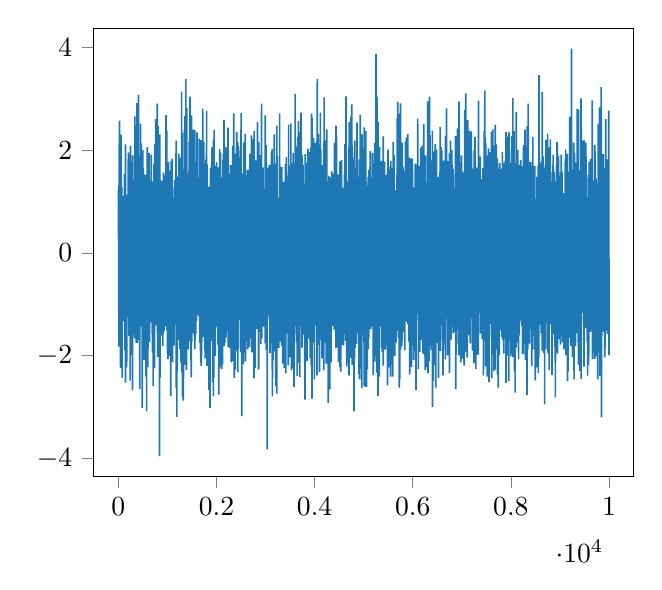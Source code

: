 % This file was created by matplotlib2tikz v0.6.17.
\begin{tikzpicture}

\definecolor{color0}{rgb}{0.122,0.467,0.706}

\begin{axis}[
xmin=-499.95, xmax=10498.95,
ymin=-4.352, ymax=4.375,
tick align=outside,
tick pos=left,
x grid style={white!69.02!black},
y grid style={white!69.02!black}
]
\addplot [semithick, color0, forget plot]
table {%
0 1.153
1 0.339
2 1.246
3 0.996
4 0.369
5 -0.254
6 -0.892
7 -1.227
8 -0.716
9 1.048
10 -1.822
11 1.32
12 1.158
13 -0.768
14 0.066
15 -0.007
16 -1.421
17 0.956
18 -1.094
19 2.119
20 -0.203
21 -0.616
22 0.747
23 2.574
24 -1.781
25 -0.641
26 -0.572
27 1.601
28 0.064
29 1.385
30 -0.363
31 -0.669
32 0.31
33 1.511
34 -0.958
35 -1.096
36 1.924
37 0.313
38 -1.609
39 -0.518
40 0.406
41 -0.505
42 -2.22
43 0.487
44 -0.03
45 -1.243
46 0.567
47 -0.48
48 0.1
49 1.104
50 -0.382
51 -2.241
52 -0.465
53 -0.461
54 -1.985
55 -0.314
56 2.304
57 -0.02
58 0.073
59 0.371
60 0.905
61 -0.023
62 -0.356
63 -1.396
64 0.251
65 0.846
66 0.039
67 -1.402
68 -1.477
69 0.76
70 -1.326
71 1.288
72 -1.623
73 0.51
74 -0.853
75 -0.297
76 -2.432
77 -0.97
78 1.105
79 1.111
80 -0.146
81 0.695
82 -0.732
83 0.033
84 0.544
85 0.117
86 0.14
87 -1.255
88 0.242
89 0.142
90 -0.787
91 1.066
92 0.052
93 0.164
94 -0.484
95 0.723
96 -0.237
97 -0.112
98 -0.901
99 0.358
100 0.444
101 0.584
102 -1.174
103 -0.282
104 -1.194
105 -0.06
106 -0.364
107 0.323
108 -0.248
109 -1.331
110 -0.212
111 -0.992
112 -0.405
113 0.25
114 -0.833
115 0.701
116 -0.326
117 1.107
118 0.838
119 -0.657
120 0.224
121 -0.657
122 0.068
123 -0.015
124 1.533
125 1.017
126 -0.039
127 0.527
128 -0.408
129 -0.198
130 -0.459
131 -1.371
132 -1.885
133 -1.102
134 0.046
135 1.239
136 -0.782
137 0.737
138 1.262
139 0.048
140 0.02
141 0.55
142 1.123
143 -0.555
144 -0.088
145 2.115
146 -2.523
147 0.933
148 -0.329
149 0.245
150 -0.737
151 -0.553
152 0.023
153 0.674
154 -1.412
155 -1.124
156 -0.014
157 -1.167
158 0.448
159 -1.073
160 0.15
161 1.134
162 0.618
163 -0.422
164 1.088
165 -0.662
166 -1.202
167 -2.225
168 1.055
169 -0.907
170 0.874
171 -2.115
172 0.936
173 0.643
174 -1.047
175 0.783
176 -0.163
177 -0.109
178 0.051
179 -0.564
180 -0.145
181 -0.707
182 0.31
183 -1.067
184 0.825
185 -0.419
186 -0.016
187 -0.852
188 0.398
189 -0.605
190 -0.379
191 -0.818
192 0.243
193 0.995
194 0.398
195 -0.485
196 0.938
197 -0.409
198 0.673
199 -0.535
200 -1.244
201 -0.711
202 0.946
203 1.959
204 -0.365
205 -0.551
206 0.374
207 0.479
208 0.003
209 -0.674
210 -0.072
211 -0.388
212 0.786
213 1.801
214 0.413
215 -1.611
216 -0.588
217 1.145
218 0.043
219 -0.614
220 0.257
221 0.504
222 -0.55
223 0.765
224 1.59
225 -1.126
226 -0.533
227 0.75
228 -1.052
229 -0.385
230 -0.076
231 -0.107
232 -0.144
233 0.719
234 1.912
235 -1.378
236 -0.57
237 -0.673
238 1.669
239 -1.493
240 -2.485
241 0.945
242 -0.581
243 -1.113
244 -1.107
245 -0.449
246 -0.328
247 2.09
248 0.962
249 -0.189
250 -1.724
251 0.34
252 -0.464
253 1.046
254 -0.584
255 0.279
256 -0.387
257 -0.442
258 -1.271
259 0.921
260 0.349
261 0.481
262 1.691
263 1.212
264 -0.016
265 -0.381
266 -0.844
267 1.464
268 1.78
269 -0.401
270 -0.745
271 0.039
272 0.637
273 1.15
274 0.623
275 1.019
276 0.438
277 0.153
278 -1.548
279 -1.988
280 -0.881
281 -0.17
282 -0.415
283 -0.256
284 0.335
285 -1.301
286 -0.282
287 -2.669
288 0.98
289 1.286
290 0.994
291 -1.221
292 1.9
293 -0.688
294 0.615
295 0.861
296 -1.458
297 -0.889
298 -0.054
299 0.448
300 1.408
301 1.043
302 0.023
303 0.994
304 -1.115
305 0.483
306 -0.894
307 -0.781
308 0.671
309 1.237
310 -1.271
311 -1.588
312 0.441
313 -0.548
314 0.592
315 -0.778
316 0.646
317 -0.966
318 -0.097
319 -0.693
320 -0.03
321 -0.495
322 0.281
323 0.723
324 -0.78
325 1.09
326 1.268
327 0.619
328 -0.041
329 1.426
330 0.679
331 -0.69
332 0.063
333 -1.663
334 1.134
335 -1.21
336 2.661
337 -0.291
338 0.607
339 -0.918
340 -1.511
341 0.631
342 -0.637
343 0.799
344 -0.389
345 2.477
346 -0.644
347 -0.507
348 -0.287
349 -0.658
350 -1.362
351 -0.381
352 1.324
353 -0.391
354 0.436
355 -0.674
356 -0.599
357 1.882
358 -1.352
359 0.929
360 0.197
361 0.388
362 -1.751
363 -0.381
364 -1.42
365 -1.142
366 0.629
367 -1.472
368 -0.571
369 -0.836
370 -0.281
371 -0.98
372 0.629
373 -0.482
374 0.037
375 0.227
376 0.73
377 -0.162
378 2.919
379 -1.683
380 -0.758
381 1.759
382 -1.005
383 0.473
384 0.305
385 2.175
386 0.71
387 -1.754
388 1.052
389 0.356
390 -0.751
391 -1.69
392 0.165
393 -0.714
394 -0.744
395 0.969
396 -0.614
397 -0.601
398 -0.314
399 -1.02
400 0.565
401 -1.693
402 0.948
403 -1.462
404 -0.537
405 -0.655
406 0.924
407 0.528
408 0.987
409 -1.377
410 3.076
411 -0.218
412 0.412
413 -0.556
414 -1.536
415 1.039
416 -0.729
417 1.412
418 -0.301
419 -0.408
420 -0.29
421 -1.193
422 0.625
423 -0.36
424 0.218
425 -0.285
426 -0.665
427 0.241
428 -0.399
429 0.854
430 -0.702
431 1.103
432 1.712
433 -0.074
434 0.051
435 0.641
436 -2.65
437 0.012
438 -0.344
439 0.727
440 1.42
441 1.417
442 -0.21
443 -1.357
444 0.789
445 -1.1
446 0.405
447 1.896
448 1.178
449 -0.534
450 1.058
451 -1.312
452 0.121
453 0.032
454 2.516
455 -0.044
456 -0.112
457 0.768
458 0.071
459 0.958
460 -0.158
461 -0.449
462 0.384
463 -0.99
464 -0.596
465 2.132
466 0.663
467 0.086
468 1.288
469 -0.195
470 0.975
471 -1.434
472 1.239
473 0.365
474 -0.728
475 -0.707
476 0.216
477 0.906
478 -0.832
479 0.924
480 0.354
481 0.949
482 -0.825
483 1.449
484 -0.122
485 1.063
486 -3.016
487 -0.207
488 -0.744
489 -0.812
490 0.713
491 -0.192
492 0.593
493 0.228
494 -0.472
495 -0.23
496 0.272
497 -0.569
498 -0.061
499 -0.783
500 2.003
501 0.208
502 0.999
503 0.953
504 -0.411
505 0.503
506 1.643
507 1.133
508 -0.22
509 0.154
510 1.126
511 -0.297
512 -0.34
513 0.668
514 0.109
515 0.307
516 -0.47
517 0.325
518 0.657
519 -0.585
520 -0.869
521 -0.469
522 -0.634
523 -2.08
524 0.009
525 1.021
526 -0.612
527 -0.702
528 -0.796
529 0.427
530 -0.39
531 0.324
532 0.086
533 0.828
534 -1.898
535 1.492
536 0.995
537 -0.72
538 0.697
539 0.533
540 0.153
541 0.759
542 -1.389
543 0.409
544 0.095
545 -0.504
546 -0.168
547 -1.46
548 -0.682
549 1.525
550 -0.446
551 -0.233
552 1.223
553 1.362
554 1.103
555 -1.295
556 -0.235
557 0.306
558 0.864
559 -0.682
560 -2.404
561 -0.205
562 0.253
563 -1.359
564 -1.571
565 -0.045
566 -0.858
567 1.04
568 -0.197
569 0.305
570 -1.543
571 -1.127
572 -0.351
573 1.096
574 0.198
575 0.93
576 -3.083
577 0.528
578 1.29
579 1.411
580 0.551
581 -1.548
582 -0.347
583 0.41
584 0.213
585 0.591
586 1.493
587 2.059
588 -0.722
589 -0.787
590 0.243
591 0.156
592 0.305
593 1.469
594 -0.369
595 0.311
596 1.021
597 -1.125
598 -0.139
599 0.213
600 0.324
601 -0.481
602 -2.224
603 0.556
604 -0.261
605 1.574
606 1.179
607 -0.157
608 -0.149
609 -0.299
610 -0.003
611 0.08
612 1.098
613 -0.371
614 -0.933
615 0.673
616 0.751
617 0.807
618 -0.708
619 -0.511
620 1.48
621 -0.35
622 -0.399
623 0.846
624 1.942
625 -0.248
626 -0.95
627 0.985
628 0.461
629 -0.133
630 0.098
631 -1.38
632 -0.548
633 -0.793
634 0.741
635 -1.735
636 -1.531
637 -0.445
638 -1.216
639 0.116
640 0.091
641 0.263
642 0.401
643 -0.307
644 0.09
645 -0.904
646 -0.748
647 -0.153
648 -0.413
649 0.043
650 1.038
651 -0.179
652 0.184
653 -0.317
654 -0.239
655 0.615
656 -0.187
657 1.398
658 -1.207
659 1.098
660 -0.731
661 0.401
662 1.056
663 0.152
664 -1.35
665 -0.444
666 0.613
667 0.695
668 -0.812
669 1.913
670 -0.79
671 0.112
672 0.854
673 0.099
674 -0.275
675 1.297
676 -0.829
677 0.027
678 -0.553
679 -0.621
680 0.601
681 1.267
682 0.376
683 0.064
684 1.394
685 -0.512
686 -0.762
687 0.68
688 -0.865
689 0.987
690 0.733
691 -0.21
692 -1.564
693 -0.144
694 -1.937
695 -0.526
696 -0.328
697 0.446
698 0.237
699 0.498
700 -0.121
701 0.264
702 0.527
703 0.402
704 1.096
705 -0.506
706 0.627
707 -0.734
708 -2.585
709 0.883
710 0.219
711 0.408
712 0.18
713 0.325
714 -0.534
715 0.274
716 1.051
717 0.017
718 -0.103
719 0.006
720 -0.638
721 -0.525
722 0.301
723 -0.913
724 -0.478
725 1.734
726 -0.628
727 -0.462
728 0.739
729 0.916
730 -1.725
731 1.281
732 1.475
733 0.011
734 0.637
735 1.533
736 0.283
737 -0.626
738 -2.244
739 -0.49
740 -0.142
741 -0.718
742 -0.949
743 2.117
744 0.917
745 1.545
746 0.525
747 -1.122
748 -0.499
749 0.194
750 0.559
751 -1.414
752 0.198
753 0.862
754 1.155
755 -0.102
756 0.686
757 -0.411
758 -0.691
759 0.264
760 0.289
761 2.606
762 0.479
763 -0.382
764 0.099
765 0.312
766 -0.671
767 -0.535
768 0.672
769 1.366
770 -0.537
771 -0.351
772 0.892
773 0.322
774 -0.376
775 -1.392
776 0.523
777 0.23
778 -0.217
779 0.294
780 0.992
781 0.808
782 0.118
783 0.023
784 -1.002
785 -0.186
786 -0.746
787 1.334
788 1.196
789 0.487
790 -0.125
791 0.197
792 -1.149
793 2.908
794 -0.314
795 0.514
796 -1.565
797 0.4
798 0.567
799 0.788
800 -2.023
801 -0.07
802 0.474
803 -0.583
804 1.375
805 1.633
806 -0.398
807 2.469
808 1.502
809 1.771
810 -0.908
811 0.53
812 1.645
813 -0.098
814 -1.091
815 1.692
816 0.556
817 0.579
818 0.924
819 -1.517
820 -0.652
821 -0.5
822 -0.412
823 -0.674
824 0.945
825 0.5
826 1.231
827 1.29
828 -0.337
829 -0.036
830 2.147
831 -0.93
832 -1.1
833 1.022
834 -0.419
835 -0.831
836 0.43
837 -3.956
838 -0.383
839 -1.604
840 0.689
841 0.257
842 -0.754
843 0.211
844 -1.825
845 2.309
846 -0.806
847 -0.229
848 -2.426
849 0.245
850 0.409
851 -0.132
852 -0.378
853 -0.998
854 0.801
855 0.67
856 -0.986
857 1.352
858 -0.014
859 1.429
860 0.895
861 -0.683
862 0.344
863 0.144
864 -1.237
865 0.777
866 -1.56
867 0.969
868 -1.38
869 -1.606
870 0.175
871 -0.402
872 -0.052
873 -0.371
874 0.81
875 -1.061
876 0.11
877 -0.508
878 -0.691
879 -0.35
880 -0.641
881 -1.377
882 -1.067
883 -1.06
884 -0.617
885 0.498
886 -0.777
887 -0.689
888 -0.493
889 -0.28
890 -0.899
891 -0.844
892 -0.783
893 0.888
894 0.421
895 0.583
896 -0.481
897 -1.612
898 -0.033
899 -1.582
900 1.4
901 -0.487
902 -0.157
903 -1.813
904 -0.172
905 -1.166
906 -0.751
907 0.889
908 0.395
909 -0.284
910 -0.883
911 -1.008
912 0.119
913 -0.513
914 -0.59
915 1.409
916 0.683
917 0.452
918 -1.58
919 -0.364
920 0.282
921 1.563
922 -0.025
923 -0.378
924 -0.763
925 0.224
926 0.221
927 0.136
928 1.435
929 0.911
930 0.482
931 1.021
932 0.753
933 -1.429
934 -1.519
935 1.315
936 -1.012
937 -0.428
938 -0.167
939 -0.497
940 0.667
941 0.052
942 -0.211
943 0.712
944 -0.003
945 -0.378
946 -0.363
947 0.375
948 1.511
949 1.143
950 -0.848
951 0.998
952 -0.849
953 -0.784
954 0.116
955 -0.557
956 0.532
957 -1.22
958 0.78
959 0.688
960 -1.283
961 -1.14
962 -0.526
963 -0.789
964 -0.114
965 -0.673
966 -0.055
967 -0.613
968 0.794
969 -0.13
970 -1.055
971 -1.032
972 2.682
973 -0.067
974 -1.052
975 -1.424
976 0.589
977 0.239
978 -0.397
979 0.214
980 -0.733
981 -0.872
982 0.985
983 0.961
984 -0.344
985 2.383
986 -0.575
987 0.274
988 -1.452
989 -0.479
990 -1.501
991 -0.085
992 -0.383
993 -0.98
994 -0.409
995 0.889
996 0.554
997 -0.429
998 -0.986
999 -0.207
1000 0.271
1001 -1.956
1002 -0.417
1003 0.542
1004 0.297
1005 -1.772
1006 0.422
1007 -1.124
1008 1.275
1009 0.187
1010 -0.287
1011 -0.153
1012 1.076
1013 -2.066
1014 0.081
1015 0.034
1016 -0.315
1017 -1.11
1018 1.019
1019 0.463
1020 -1.157
1021 -1.152
1022 0.099
1023 1.734
1024 1.766
1025 -1.149
1026 0.781
1027 1.184
1028 -0.857
1029 1.271
1030 -2.001
1031 0.785
1032 -0.302
1033 0.784
1034 1.425
1035 -0.192
1036 1.498
1037 -0.182
1038 -1.394
1039 -1.638
1040 1.067
1041 -1.149
1042 0.446
1043 1.604
1044 1.355
1045 -0.709
1046 0.848
1047 0.806
1048 -0.926
1049 -1.043
1050 0.352
1051 -0.044
1052 -0.994
1053 -0.772
1054 -0.112
1055 0.458
1056 -0.439
1057 -0.007
1058 -0.17
1059 1.416
1060 -0.65
1061 -1.366
1062 0.48
1063 -0.701
1064 1.06
1065 -0.023
1066 -1.101
1067 0.624
1068 -2.782
1069 0.712
1070 0.984
1071 -0.857
1072 -0.521
1073 -1.553
1074 0.234
1075 -1.358
1076 1.684
1077 1.787
1078 0.15
1079 0.416
1080 1.418
1081 0.596
1082 -0.813
1083 0.149
1084 1.125
1085 -0.216
1086 -1.241
1087 0.667
1088 -0.098
1089 -0.964
1090 0.034
1091 0.338
1092 -0.084
1093 1.557
1094 0.689
1095 -0.216
1096 1.761
1097 1.837
1098 -0.902
1099 -0.869
1100 -0.063
1101 -1.331
1102 -0.027
1103 -1.697
1104 -0.083
1105 -2.124
1106 0.343
1107 0.587
1108 -0.044
1109 -0.883
1110 -1.774
1111 -0.466
1112 -0.545
1113 0.306
1114 -0.468
1115 -0.157
1116 0.05
1117 0.594
1118 1.073
1119 -1.302
1120 -0.089
1121 -0.047
1122 -0.011
1123 0.303
1124 0.212
1125 -0.784
1126 -0.647
1127 -1.001
1128 -0.055
1129 0.942
1130 -1.146
1131 -0.029
1132 -0.268
1133 0.526
1134 0.582
1135 -1.128
1136 -1.802
1137 1.033
1138 1.056
1139 0.769
1140 -0.903
1141 -0.17
1142 1.275
1143 0.587
1144 0.473
1145 0.177
1146 -1.395
1147 -1.074
1148 0.118
1149 0.851
1150 0.963
1151 -0.267
1152 0.833
1153 -0.298
1154 0.359
1155 1.42
1156 -0.577
1157 0.746
1158 0.118
1159 -0.781
1160 -0.308
1161 1.272
1162 0.133
1163 -0.126
1164 0.906
1165 0.237
1166 -0.302
1167 -0.078
1168 0.274
1169 -0.145
1170 0.541
1171 0.904
1172 0.026
1173 1.951
1174 0.32
1175 -0.076
1176 -1.021
1177 1.503
1178 0.687
1179 -2.627
1180 2.188
1181 -0.786
1182 -1.043
1183 0.485
1184 1.293
1185 -1.114
1186 -0.692
1187 -0.127
1188 -0.186
1189 0.259
1190 -0.591
1191 0.552
1192 -3.189
1193 -1.449
1194 0.179
1195 -0.623
1196 0.636
1197 -1.202
1198 -0.535
1199 -0.402
1200 -0.063
1201 1.485
1202 0.029
1203 -2.301
1204 -0.138
1205 -0.711
1206 1.012
1207 0.262
1208 0.398
1209 0.887
1210 -0.938
1211 0.539
1212 -0.784
1213 0.849
1214 -0.981
1215 -0.695
1216 -1.062
1217 -1.696
1218 1.033
1219 0.52
1220 0.127
1221 0.303
1222 -0.096
1223 0.756
1224 -0.766
1225 0.128
1226 -0.696
1227 -0.474
1228 0.85
1229 0.493
1230 -0.368
1231 -0.731
1232 0.498
1233 1.932
1234 -1.454
1235 -1.382
1236 0.044
1237 -0.19
1238 0.029
1239 -0.659
1240 -0.511
1241 0.239
1242 0.265
1243 1.425
1244 -0.425
1245 -0.662
1246 1.509
1247 1.522
1248 -1.607
1249 -0.238
1250 0.113
1251 -0.362
1252 -0.654
1253 -0.909
1254 -1.876
1255 1.337
1256 0.24
1257 0.181
1258 -1.605
1259 -1.056
1260 1.858
1261 0.955
1262 -0.859
1263 -0.49
1264 -0.578
1265 -1.195
1266 -0.682
1267 -0.517
1268 0.678
1269 -0.592
1270 -0.241
1271 -0.747
1272 0.568
1273 0.272
1274 -0.137
1275 -0.174
1276 -0.076
1277 -2.128
1278 0.494
1279 -2.107
1280 1.111
1281 0.499
1282 -0.779
1283 -1.165
1284 0.408
1285 -1.721
1286 -0.119
1287 -0.002
1288 -0.681
1289 3.14
1290 1.398
1291 -2.32
1292 0.404
1293 -0.115
1294 0.104
1295 0.444
1296 -0.557
1297 0.25
1298 0.486
1299 -1.247
1300 1.23
1301 0.329
1302 -0.093
1303 2.343
1304 -2.253
1305 -1.676
1306 -0.368
1307 -2.797
1308 1.349
1309 -1.209
1310 -1.354
1311 0.622
1312 -0.332
1313 1.261
1314 0.558
1315 -0.934
1316 0.012
1317 -0.232
1318 -0.48
1319 -0.605
1320 -1.23
1321 -0.221
1322 -2.872
1323 0.448
1324 -0.29
1325 -1.066
1326 1.046
1327 -2.438
1328 1.631
1329 -0.549
1330 0.275
1331 1.126
1332 -0.796
1333 0.859
1334 0.121
1335 0.516
1336 -1.297
1337 0.802
1338 -0.838
1339 0.354
1340 0.535
1341 -0.183
1342 1.439
1343 0.608
1344 0.562
1345 -0.493
1346 -0.461
1347 2.402
1348 -0.981
1349 -2.176
1350 -2.048
1351 -1.211
1352 1.145
1353 -0.615
1354 0.127
1355 2.662
1356 -1.072
1357 -1.234
1358 0.987
1359 -0.593
1360 1.415
1361 0.009
1362 1.189
1363 -1.454
1364 1.732
1365 1.171
1366 0.997
1367 0.903
1368 0.233
1369 -1.719
1370 -1.278
1371 -1.332
1372 -0.072
1373 -0.416
1374 -1.459
1375 0.216
1376 3.391
1377 1.02
1378 0.916
1379 -0.967
1380 1.646
1381 -0.795
1382 0.855
1383 1.378
1384 1.036
1385 0.12
1386 -1.869
1387 0.905
1388 0.249
1389 0.627
1390 -2.276
1391 0.173
1392 -1.0
1393 -0.095
1394 0.081
1395 2.825
1396 -0.933
1397 1.555
1398 -0.989
1399 0.921
1400 -1.384
1401 -0.563
1402 1.533
1403 -0.535
1404 0.742
1405 -1.616
1406 0.079
1407 0.302
1408 -0.546
1409 -0.292
1410 1.345
1411 -1.15
1412 1.435
1413 -1.832
1414 -1.104
1415 -1.444
1416 0.335
1417 0.021
1418 -1.874
1419 0.029
1420 0.635
1421 1.438
1422 -1.148
1423 0.347
1424 1.239
1425 -0.894
1426 0.41
1427 0.864
1428 0.712
1429 -1.28
1430 -0.233
1431 -0.99
1432 0.432
1433 -0.166
1434 -0.396
1435 -0.064
1436 -1.713
1437 1.483
1438 0.529
1439 -1.06
1440 1.605
1441 -0.717
1442 -0.423
1443 -0.149
1444 0.987
1445 -0.505
1446 2.166
1447 -1.194
1448 1.211
1449 0.922
1450 -0.176
1451 1.147
1452 1.222
1453 -0.804
1454 1.126
1455 -0.353
1456 0.746
1457 -1.449
1458 -0.421
1459 0.695
1460 3.043
1461 -0.631
1462 1.25
1463 0.564
1464 -1.575
1465 -1.155
1466 -1.646
1467 0.132
1468 -0.64
1469 1.545
1470 -1.163
1471 0.064
1472 -0.194
1473 0.175
1474 -0.362
1475 -0.618
1476 -2.069
1477 -0.643
1478 -1.022
1479 0.354
1480 0.122
1481 0.682
1482 0.127
1483 0.478
1484 -0.425
1485 0.744
1486 -2.42
1487 0.047
1488 -0.108
1489 2.678
1490 -0.133
1491 0.366
1492 1.616
1493 -0.576
1494 0.148
1495 1.735
1496 -1.724
1497 -0.888
1498 0.607
1499 0.346
1500 -1.016
1501 1.104
1502 0.551
1503 -0.38
1504 -1.366
1505 0.221
1506 1.779
1507 1.207
1508 0.943
1509 0.919
1510 -1.557
1511 0.035
1512 0.582
1513 -1.292
1514 0.551
1515 -0.674
1516 -0.41
1517 -0.405
1518 0.974
1519 -0.14
1520 -0.644
1521 0.679
1522 -0.606
1523 2.401
1524 0.688
1525 0.069
1526 0.006
1527 -0.867
1528 0.059
1529 0.258
1530 -0.591
1531 -0.925
1532 -0.932
1533 0.392
1534 -0.119
1535 -0.955
1536 -0.149
1537 0.097
1538 -1.025
1539 0.863
1540 0.277
1541 0.878
1542 0.492
1543 -1.605
1544 0.121
1545 -0.972
1546 1.726
1547 -0.452
1548 -0.03
1549 -1.561
1550 -0.134
1551 0.529
1552 -0.618
1553 1.058
1554 1.204
1555 1.767
1556 2.396
1557 1.192
1558 -1.792
1559 1.604
1560 -1.87
1561 0.616
1562 0.204
1563 -1.506
1564 0.531
1565 0.395
1566 -0.258
1567 -0.442
1568 -0.759
1569 0.056
1570 1.028
1571 -1.193
1572 -0.676
1573 0.816
1574 -0.601
1575 1.358
1576 1.727
1577 -1.579
1578 1.334
1579 0.202
1580 0.364
1581 1.77
1582 1.205
1583 0.125
1584 -0.137
1585 0.586
1586 0.393
1587 1.039
1588 0.907
1589 -0.474
1590 0.597
1591 0.518
1592 -1.324
1593 0.341
1594 0.087
1595 0.237
1596 -0.573
1597 0.598
1598 -0.934
1599 -0.939
1600 -0.591
1601 0.824
1602 -0.974
1603 2.346
1604 -0.744
1605 1.233
1606 0.858
1607 -0.466
1608 0.57
1609 0.674
1610 1.353
1611 -0.716
1612 -0.38
1613 0.596
1614 1.389
1615 -0.494
1616 0.358
1617 0.576
1618 1.387
1619 1.028
1620 -0.377
1621 -0.971
1622 1.024
1623 0.571
1624 -0.417
1625 -0.253
1626 -0.285
1627 -0.635
1628 -0.875
1629 -1.207
1630 1.46
1631 1.094
1632 -0.472
1633 -1.017
1634 -0.988
1635 -0.907
1636 1.067
1637 -0.05
1638 0.714
1639 -1.041
1640 0.331
1641 -0.934
1642 0.341
1643 -1.203
1644 -1.207
1645 -0.009
1646 0.264
1647 0.13
1648 2.226
1649 0.252
1650 -0.056
1651 0.681
1652 1.792
1653 0.312
1654 -0.825
1655 -0.031
1656 -0.308
1657 0.808
1658 -1.747
1659 0.82
1660 0.363
1661 0.289
1662 0.818
1663 0.444
1664 0.508
1665 -0.344
1666 -1.459
1667 0.643
1668 1.132
1669 1.423
1670 1.177
1671 -1.216
1672 -1.908
1673 0.653
1674 1.248
1675 -1.17
1676 -0.598
1677 -2.134
1678 -1.049
1679 -1.545
1680 0.986
1681 -0.79
1682 -1.302
1683 -0.997
1684 -0.249
1685 1.4
1686 -0.622
1687 0.161
1688 0.282
1689 2.199
1690 -2.197
1691 0.843
1692 -0.248
1693 -1.126
1694 -2.022
1695 -1.445
1696 1.661
1697 0.505
1698 -0.994
1699 0.992
1700 -1.722
1701 0.686
1702 0.254
1703 -0.559
1704 -0.556
1705 -0.45
1706 -0.442
1707 0.242
1708 0.729
1709 -1.115
1710 1.312
1711 1.405
1712 -1.596
1713 -1.31
1714 2.024
1715 0.645
1716 -0.117
1717 -0.389
1718 2.81
1719 0.406
1720 -1.097
1721 -1.525
1722 -0.989
1723 -0.279
1724 -0.907
1725 0.644
1726 1.463
1727 0.106
1728 -0.398
1729 0.798
1730 1.11
1731 1.154
1732 -0.851
1733 -0.66
1734 0.596
1735 -1.081
1736 -0.81
1737 -0.16
1738 0.231
1739 -0.097
1740 -1.631
1741 0.458
1742 2.163
1743 0.03
1744 -0.899
1745 1.105
1746 1.756
1747 0.613
1748 -0.818
1749 0.094
1750 0.25
1751 0.02
1752 -1.066
1753 0.344
1754 -0.92
1755 -1.233
1756 0.901
1757 -0.634
1758 -0.526
1759 0.603
1760 -0.03
1761 -1.887
1762 0.445
1763 1.066
1764 1.004
1765 -0.497
1766 0.016
1767 0.147
1768 -1.138
1769 -2.053
1770 -1.011
1771 -1.388
1772 -1.42
1773 -0.257
1774 -0.193
1775 -1.073
1776 -1.342
1777 0.489
1778 -0.56
1779 0.046
1780 -1.119
1781 0.434
1782 0.307
1783 -1.43
1784 1.602
1785 0.615
1786 0.241
1787 1.817
1788 0.64
1789 1.38
1790 0.144
1791 1.799
1792 0.544
1793 0.766
1794 -0.89
1795 -1.667
1796 -0.465
1797 -0.151
1798 2.764
1799 -0.126
1800 -0.604
1801 0.097
1802 0.422
1803 0.372
1804 1.044
1805 -2.197
1806 -0.418
1807 0.104
1808 -1.522
1809 1.722
1810 0.927
1811 0.774
1812 0.861
1813 0.173
1814 -0.182
1815 -1.332
1816 0.163
1817 -1.665
1818 -1.73
1819 0.906
1820 1.11
1821 0.258
1822 0.328
1823 0.439
1824 -0.417
1825 0.352
1826 -0.671
1827 -1.636
1828 1.139
1829 -0.647
1830 -0.526
1831 -0.496
1832 -1.285
1833 0.909
1834 -0.141
1835 -0.994
1836 -1.076
1837 -0.968
1838 0.411
1839 -1.214
1840 0.801
1841 1.294
1842 0.917
1843 -1.467
1844 -0.894
1845 0.213
1846 -2.663
1847 -0.807
1848 -0.112
1849 0.546
1850 0.95
1851 -1.646
1852 0.294
1853 -1.283
1854 1.094
1855 0.001
1856 0.337
1857 0.426
1858 -0.585
1859 0.257
1860 -0.012
1861 0.826
1862 -0.737
1863 1.103
1864 -1.034
1865 -2.152
1866 -0.394
1867 -3.021
1868 -0.241
1869 -0.378
1870 1.096
1871 0.069
1872 0.045
1873 -0.857
1874 -0.848
1875 1.65
1876 0.618
1877 -0.501
1878 0.112
1879 0.26
1880 0.581
1881 -0.657
1882 1.152
1883 1.153
1884 0.035
1885 0.959
1886 0.395
1887 1.338
1888 0.238
1889 -1.409
1890 0.058
1891 0.683
1892 -1.712
1893 0.184
1894 -0.635
1895 1.686
1896 1.229
1897 0.799
1898 0.59
1899 0.623
1900 1.778
1901 -1.529
1902 -0.687
1903 0.224
1904 -0.28
1905 -0.02
1906 -1.129
1907 1.485
1908 2.054
1909 -0.811
1910 0.266
1911 -0.728
1912 1.081
1913 -0.648
1914 -0.691
1915 -0.271
1916 0.715
1917 0.39
1918 -1.195
1919 0.371
1920 0.857
1921 -2.52
1922 0.337
1923 -0.513
1924 -2.037
1925 -1.196
1926 -0.172
1927 1.366
1928 -0.267
1929 1.004
1930 -0.252
1931 0.66
1932 1.289
1933 -0.737
1934 0.324
1935 -0.512
1936 -0.471
1937 -2.792
1938 2.208
1939 0.88
1940 -1.432
1941 0.012
1942 -1.763
1943 0.244
1944 0.979
1945 -1.002
1946 1.457
1947 -2.437
1948 0.368
1949 1.516
1950 1.076
1951 2.394
1952 0.895
1953 -0.664
1954 -0.474
1955 -0.219
1956 0.16
1957 1.394
1958 0.421
1959 -0.496
1960 0.631
1961 0.654
1962 1.639
1963 -0.317
1964 -1.303
1965 1.002
1966 0.216
1967 0.148
1968 -0.38
1969 -0.745
1970 1.595
1971 -2.005
1972 1.009
1973 -0.798
1974 -1.667
1975 0.159
1976 0.333
1977 -1.973
1978 0.287
1979 0.196
1980 0.544
1981 -0.583
1982 1.281
1983 1.699
1984 0.979
1985 -0.024
1986 -0.432
1987 -0.865
1988 1.606
1989 -1.098
1990 1.282
1991 0.314
1992 -1.025
1993 1.51
1994 0.271
1995 -0.098
1996 -0.174
1997 -0.945
1998 1.659
1999 0.625
2000 -0.062
2001 -0.58
2002 0.107
2003 1.771
2004 -0.026
2005 0.096
2006 -0.905
2007 -0.31
2008 -0.938
2009 0.434
2010 0.234
2011 0.613
2012 0.188
2013 -0.174
2014 -1.422
2015 1.559
2016 -1.4
2017 0.14
2018 -1.007
2019 0.157
2020 -1.45
2021 -0.214
2022 -1.457
2023 0.035
2024 -0.313
2025 -0.824
2026 -0.707
2027 -0.35
2028 -1.786
2029 0.747
2030 0.722
2031 0.54
2032 -1.114
2033 1.664
2034 -0.118
2035 1.169
2036 0.115
2037 0.139
2038 -1.637
2039 0.881
2040 -1.737
2041 1.325
2042 -1.118
2043 -1.163
2044 -0.864
2045 0.454
2046 -2.758
2047 0.145
2048 1.579
2049 1.069
2050 0.112
2051 -0.583
2052 -1.705
2053 -1.022
2054 1.075
2055 -0.153
2056 -0.563
2057 -2.252
2058 -1.21
2059 0.141
2060 -0.653
2061 -1.053
2062 -0.42
2063 -1.476
2064 2.026
2065 0.921
2066 0.336
2067 -1.588
2068 -0.558
2069 0.395
2070 1.209
2071 0.379
2072 -0.566
2073 -2.215
2074 0.852
2075 -1.433
2076 -1.259
2077 0.592
2078 0.469
2079 1.2
2080 -0.169
2081 -0.881
2082 0.344
2083 0.946
2084 1.956
2085 0.817
2086 0.094
2087 1.248
2088 -1.848
2089 -0.503
2090 1.347
2091 -0.118
2092 -0.104
2093 -0.481
2094 0.705
2095 0.332
2096 -0.261
2097 -1.581
2098 -1.659
2099 -0.605
2100 -0.497
2101 -0.113
2102 -1.102
2103 1.473
2104 0.905
2105 -0.129
2106 1.254
2107 -2.257
2108 1.12
2109 -1.23
2110 -1.241
2111 -0.219
2112 -0.185
2113 -1.126
2114 0.623
2115 0.518
2116 0.34
2117 0.001
2118 -0.664
2119 -0.999
2120 0.082
2121 -0.278
2122 -2.166
2123 -0.36
2124 -0.774
2125 -0.958
2126 -0.087
2127 0.197
2128 -0.306
2129 0.211
2130 -0.13
2131 -1.254
2132 1.812
2133 0.933
2134 0.178
2135 1.259
2136 -1.248
2137 -0.871
2138 0.379
2139 -0.625
2140 0.83
2141 1.937
2142 -0.328
2143 0.533
2144 -0.12
2145 -0.4
2146 -0.766
2147 1.501
2148 1.146
2149 -0.833
2150 -0.639
2151 0.567
2152 1.416
2153 -0.693
2154 2.589
2155 -1.353
2156 -0.894
2157 -1.811
2158 1.379
2159 -1.548
2160 -0.114
2161 -0.309
2162 0.291
2163 -1.649
2164 -0.894
2165 0.298
2166 -1.575
2167 -0.96
2168 -0.827
2169 -0.823
2170 -0.319
2171 -1.748
2172 0.192
2173 -0.39
2174 -1.303
2175 -0.43
2176 1.641
2177 -0.895
2178 -0.31
2179 0.851
2180 -1.28
2181 -0.566
2182 0.02
2183 0.863
2184 -0.272
2185 0.041
2186 0.056
2187 -0.401
2188 -0.008
2189 2.065
2190 0.249
2191 0.406
2192 -1.646
2193 -0.15
2194 1.631
2195 0.456
2196 1.978
2197 1.59
2198 1.76
2199 -0.551
2200 0.707
2201 0.901
2202 0.239
2203 -0.772
2204 -0.541
2205 -0.157
2206 -0.334
2207 0.121
2208 -0.552
2209 1.224
2210 -0.862
2211 1.281
2212 -0.738
2213 -0.133
2214 0.386
2215 -1.283
2216 -0.453
2217 -0.386
2218 1.63
2219 0.053
2220 -0.947
2221 0.391
2222 -0.429
2223 -1.06
2224 0.42
2225 1.16
2226 2.033
2227 -0.223
2228 -1.516
2229 -0.675
2230 -0.185
2231 -0.29
2232 0.688
2233 0.835
2234 0.557
2235 2.438
2236 -0.225
2237 0.974
2238 -0.91
2239 -1.831
2240 1.037
2241 1.927
2242 0.894
2243 -0.423
2244 0.904
2245 -1.224
2246 0.646
2247 0.502
2248 1.264
2249 0.762
2250 -0.003
2251 -0.603
2252 -0.43
2253 1.049
2254 0.851
2255 -0.566
2256 -0.015
2257 -0.6
2258 1.051
2259 0.835
2260 0.968
2261 -0.291
2262 -0.467
2263 -0.263
2264 0.153
2265 0.774
2266 -0.576
2267 -0.861
2268 0.226
2269 -0.657
2270 -1.004
2271 -1.85
2272 -1.834
2273 -0.649
2274 -1.214
2275 1.129
2276 -0.955
2277 0.039
2278 -0.156
2279 0.31
2280 -1.138
2281 1.546
2282 0.008
2283 1.343
2284 0.758
2285 1.086
2286 -0.484
2287 -0.671
2288 1.145
2289 1.712
2290 -0.838
2291 0.812
2292 -0.155
2293 0.575
2294 -0.429
2295 1.127
2296 0.904
2297 0.027
2298 -1.202
2299 1.371
2300 0.082
2301 -2.131
2302 -0.233
2303 -0.3
2304 -0.286
2305 1.332
2306 0.474
2307 -0.253
2308 -0.475
2309 0.76
2310 0.39
2311 1.596
2312 0.473
2313 -0.472
2314 1.127
2315 -1.275
2316 -0.062
2317 -0.471
2318 0.695
2319 -1.114
2320 1.309
2321 -1.872
2322 1.175
2323 -1.403
2324 -0.447
2325 -1.505
2326 -0.0
2327 0.362
2328 1.616
2329 2.086
2330 0.662
2331 -0.52
2332 -0.172
2333 -0.636
2334 -0.153
2335 0.236
2336 0.478
2337 0.84
2338 1.27
2339 0.341
2340 -2.104
2341 1.472
2342 -0.552
2343 0.183
2344 1.634
2345 -0.057
2346 -0.994
2347 1.164
2348 0.928
2349 0.719
2350 0.123
2351 2.717
2352 -1.796
2353 0.601
2354 0.504
2355 -1.177
2356 0.018
2357 0.272
2358 0.184
2359 1.14
2360 -0.434
2361 -2.43
2362 -0.116
2363 0.552
2364 -0.678
2365 -0.742
2366 -0.181
2367 -0.214
2368 -1.565
2369 -1.756
2370 -0.196
2371 1.929
2372 -0.14
2373 0.717
2374 -0.398
2375 1.068
2376 0.359
2377 1.198
2378 -0.564
2379 -1.489
2380 -2.27
2381 0.181
2382 -0.004
2383 -0.299
2384 -0.36
2385 0.786
2386 -1.073
2387 -0.473
2388 0.414
2389 0.911
2390 0.774
2391 0.009
2392 -0.133
2393 -1.057
2394 -0.454
2395 -0.264
2396 -0.237
2397 1.479
2398 -1.413
2399 -0.458
2400 -1.72
2401 1.69
2402 0.056
2403 -0.067
2404 -0.783
2405 -1.91
2406 0.519
2407 -0.197
2408 0.214
2409 2.057
2410 -1.859
2411 -0.848
2412 -0.081
2413 2.355
2414 1.283
2415 -1.002
2416 -1.516
2417 -1.726
2418 0.423
2419 0.389
2420 1.234
2421 0.371
2422 0.205
2423 -0.916
2424 0.245
2425 -0.413
2426 -1.039
2427 -0.4
2428 -0.551
2429 0.412
2430 1.025
2431 -0.659
2432 2.16
2433 -2.32
2434 0.678
2435 0.201
2436 0.891
2437 -0.056
2438 0.784
2439 -1.406
2440 0.006
2441 -0.99
2442 -0.734
2443 -0.175
2444 0.328
2445 -1.862
2446 0.045
2447 -0.392
2448 0.561
2449 -0.283
2450 -0.212
2451 2.072
2452 -0.714
2453 1.969
2454 -0.745
2455 1.991
2456 1.446
2457 -0.289
2458 -1.021
2459 0.326
2460 0.633
2461 -1.165
2462 -0.329
2463 -0.218
2464 -0.601
2465 0.789
2466 0.417
2467 -0.262
2468 -1.307
2469 -0.336
2470 0.336
2471 0.78
2472 0.039
2473 -0.776
2474 -1.038
2475 1.222
2476 0.333
2477 -0.688
2478 -0.576
2479 0.956
2480 0.552
2481 -0.591
2482 1.316
2483 -0.385
2484 -0.392
2485 -0.669
2486 0.732
2487 0.466
2488 0.241
2489 1.153
2490 -0.428
2491 0.911
2492 1.859
2493 -0.626
2494 -0.45
2495 -1.928
2496 -1.861
2497 -0.706
2498 -0.903
2499 -0.458
2500 -0.198
2501 2.723
2502 -1.425
2503 -0.906
2504 0.949
2505 -0.891
2506 0.206
2507 -0.276
2508 -0.383
2509 0.206
2510 -1.306
2511 0.32
2512 -0.207
2513 1.142
2514 -3.175
2515 -2.005
2516 -0.469
2517 1.413
2518 0.891
2519 0.142
2520 1.215
2521 0.613
2522 1.108
2523 0.819
2524 1.547
2525 0.781
2526 -0.721
2527 -0.108
2528 0.014
2529 1.137
2530 -1.072
2531 0.167
2532 -0.944
2533 0.188
2534 0.003
2535 -1.916
2536 -0.892
2537 0.585
2538 0.451
2539 1.143
2540 -0.93
2541 0.403
2542 1.3
2543 0.537
2544 -1.044
2545 -2.168
2546 -0.154
2547 -1.423
2548 -0.703
2549 -1.167
2550 -0.95
2551 -0.961
2552 -0.107
2553 0.343
2554 2.155
2555 -0.089
2556 0.275
2557 -0.516
2558 0.094
2559 -1.39
2560 -0.613
2561 0.203
2562 0.645
2563 2.081
2564 -0.409
2565 -0.304
2566 -0.11
2567 1.566
2568 -1.939
2569 1.32
2570 0.358
2571 0.585
2572 -0.029
2573 -1.321
2574 0.159
2575 0.548
2576 -1.144
2577 -0.155
2578 -0.065
2579 1.015
2580 -0.153
2581 -0.87
2582 1.341
2583 1.435
2584 0.811
2585 -0.587
2586 2.317
2587 0.203
2588 1.23
2589 0.852
2590 0.423
2591 -1.787
2592 -2.108
2593 0.217
2594 1.517
2595 0.659
2596 0.321
2597 -0.434
2598 0.787
2599 0.75
2600 0.783
2601 0.006
2602 0.339
2603 -0.573
2604 -0.208
2605 1.49
2606 0.12
2607 -0.331
2608 -0.316
2609 0.874
2610 -1.456
2611 -0.983
2612 0.276
2613 0.687
2614 -1.722
2615 -0.549
2616 0.299
2617 -1.711
2618 0.234
2619 1.338
2620 0.135
2621 0.035
2622 -0.194
2623 -1.279
2624 -0.699
2625 0.767
2626 0.475
2627 1.244
2628 0.256
2629 -1.131
2630 -1.428
2631 0.071
2632 1.617
2633 -0.27
2634 0.656
2635 0.096
2636 -1.878
2637 -0.21
2638 1.106
2639 0.194
2640 0.22
2641 0.251
2642 0.566
2643 0.439
2644 0.103
2645 0.409
2646 -0.855
2647 -0.378
2648 -0.034
2649 -0.916
2650 0.213
2651 1.609
2652 0.657
2653 -0.39
2654 -0.405
2655 -0.783
2656 -0.096
2657 0.43
2658 1.273
2659 1.046
2660 -1.11
2661 -0.709
2662 -0.703
2663 -1.52
2664 -0.197
2665 -0.132
2666 -0.132
2667 -0.688
2668 0.423
2669 -1.176
2670 1.22
2671 -0.211
2672 -1.715
2673 -0.286
2674 -1.832
2675 0.749
2676 -1.308
2677 -0.317
2678 -1.051
2679 1.697
2680 0.019
2681 -0.378
2682 1.929
2683 -0.025
2684 -0.263
2685 0.701
2686 -0.258
2687 -1.144
2688 0.625
2689 -0.588
2690 0.291
2691 -1.658
2692 1.688
2693 -1.15
2694 -0.09
2695 -0.282
2696 -0.995
2697 -0.546
2698 0.186
2699 0.3
2700 0.718
2701 -0.328
2702 -0.669
2703 -0.151
2704 0.49
2705 0.713
2706 -0.72
2707 -0.464
2708 0.542
2709 1.091
2710 0.229
2711 1.111
2712 2.289
2713 -0.278
2714 0.454
2715 0.313
2716 1.058
2717 -0.318
2718 -1.418
2719 -1.116
2720 -1.024
2721 -1.927
2722 -0.362
2723 -0.267
2724 -1.321
2725 -1.937
2726 -0.27
2727 0.218
2728 -0.138
2729 -0.508
2730 -1.344
2731 -0.269
2732 1.176
2733 -0.262
2734 -0.604
2735 -0.497
2736 0.389
2737 2.214
2738 -0.11
2739 -0.458
2740 0.615
2741 -0.591
2742 -0.017
2743 0.317
2744 -0.086
2745 0.049
2746 0.787
2747 -0.3
2748 -0.183
2749 1.606
2750 0.244
2751 -0.148
2752 -0.816
2753 -0.203
2754 -0.481
2755 0.75
2756 1.797
2757 -0.286
2758 1.521
2759 -1.869
2760 0.739
2761 -0.388
2762 -1.486
2763 0.538
2764 -1.837
2765 -2.439
2766 -0.629
2767 2.375
2768 -0.561
2769 1.912
2770 0.716
2771 -2.115
2772 1.916
2773 -1.003
2774 1.002
2775 -0.435
2776 -0.296
2777 0.165
2778 -0.901
2779 -0.08
2780 -0.449
2781 0.142
2782 0.773
2783 -1.438
2784 -0.857
2785 -2.243
2786 0.014
2787 0.227
2788 -0.436
2789 -1.324
2790 0.998
2791 0.924
2792 -0.027
2793 1.458
2794 -0.833
2795 1.014
2796 1.224
2797 -1.042
2798 -0.111
2799 -0.713
2800 -0.074
2801 -0.027
2802 1.802
2803 -0.13
2804 0.033
2805 -0.478
2806 -0.862
2807 0.128
2808 0.217
2809 -0.42
2810 -0.326
2811 1.035
2812 1.148
2813 -0.25
2814 -1.482
2815 -0.538
2816 -1.123
2817 1.217
2818 1.272
2819 1.26
2820 0.522
2821 0.026
2822 0.505
2823 0.672
2824 -0.056
2825 -0.437
2826 0.123
2827 1.253
2828 0.55
2829 -0.038
2830 0.484
2831 0.508
2832 -0.135
2833 -0.597
2834 1.465
2835 2.546
2836 1.082
2837 0.456
2838 1.809
2839 0.209
2840 0.531
2841 0.468
2842 0.467
2843 0.099
2844 0.905
2845 0.493
2846 -0.317
2847 1.17
2848 -1.193
2849 0.01
2850 -0.092
2851 0.912
2852 0.69
2853 -0.117
2854 2.105
2855 -0.942
2856 -2.269
2857 0.84
2858 0.196
2859 1.043
2860 0.251
2861 1.618
2862 -2.13
2863 -2.249
2864 2.165
2865 -0.107
2866 1.383
2867 1.322
2868 -0.209
2869 -0.386
2870 -0.071
2871 -0.262
2872 -0.488
2873 1.307
2874 0.132
2875 0.486
2876 -0.006
2877 0.47
2878 0.224
2879 0.892
2880 -1.535
2881 -1.049
2882 -0.659
2883 -1.515
2884 0.413
2885 0.724
2886 -0.045
2887 -0.788
2888 -1.307
2889 -0.882
2890 1.86
2891 1.561
2892 0.115
2893 -0.6
2894 1.907
2895 0.989
2896 -0.982
2897 -0.945
2898 -0.254
2899 0.873
2900 -1.402
2901 -0.328
2902 -0.435
2903 1.378
2904 -0.384
2905 -1.773
2906 -0.893
2907 1.632
2908 0.816
2909 -0.598
2910 0.242
2911 -0.86
2912 0.299
2913 -0.864
2914 0.34
2915 1.017
2916 -0.564
2917 0.395
2918 2.412
2919 2.906
2920 -0.27
2921 0.939
2922 -1.66
2923 1.56
2924 0.45
2925 0.191
2926 0.443
2927 -0.428
2928 -0.221
2929 0.116
2930 1.369
2931 -0.719
2932 -0.54
2933 0.341
2934 0.605
2935 1.093
2936 0.596
2937 -0.926
2938 -0.852
2939 -1.015
2940 -0.03
2941 0.088
2942 -0.443
2943 1.372
2944 -0.5
2945 0.785
2946 -0.29
2947 1.665
2948 -1.138
2949 -0.522
2950 0.313
2951 0.051
2952 0.466
2953 0.207
2954 0.36
2955 -0.373
2956 1.147
2957 0.578
2958 0.242
2959 -0.643
2960 1.129
2961 0.034
2962 -0.081
2963 0.028
2964 -1.434
2965 -1.396
2966 0.675
2967 0.325
2968 0.105
2969 0.914
2970 0.196
2971 -0.415
2972 -0.185
2973 -0.009
2974 1.25
2975 -0.62
2976 0.19
2977 -1.127
2978 -0.042
2979 -0.927
2980 0.233
2981 -0.57
2982 -0.867
2983 0.07
2984 0.652
2985 -0.647
2986 -1.284
2987 0.564
2988 0.252
2989 0.228
2990 0.419
2991 0.281
2992 1.724
2993 -1.76
2994 2.678
2995 0.336
2996 0.287
2997 0.239
2998 0.103
2999 -1.289
3000 1.592
3001 -0.007
3002 -0.714
3003 -1.007
3004 -1.18
3005 -0.607
3006 -0.2
3007 -0.356
3008 2.098
3009 -1.332
3010 -0.423
3011 -1.885
3012 -0.3
3013 -0.399
3014 1.863
3015 0.936
3016 -0.354
3017 -0.548
3018 -0.098
3019 0.545
3020 -0.159
3021 1.522
3022 1.686
3023 0.421
3024 -0.914
3025 0.681
3026 0.091
3027 -1.628
3028 -0.723
3029 1.063
3030 -1.385
3031 -0.947
3032 1.216
3033 1.149
3034 -3.825
3035 1.055
3036 -0.734
3037 0.035
3038 0.121
3039 -0.838
3040 0.745
3041 -0.453
3042 -1.088
3043 -0.664
3044 -0.33
3045 -1.274
3046 0.826
3047 -1.162
3048 0.608
3049 0.501
3050 0.467
3051 0.104
3052 -0.294
3053 -0.876
3054 1.654
3055 -1.021
3056 0.256
3057 -0.407
3058 0.395
3059 1.01
3060 0.49
3061 -1.205
3062 0.605
3063 1.249
3064 1.396
3065 0.327
3066 0.942
3067 -0.254
3068 1.213
3069 -0.392
3070 -0.822
3071 -0.118
3072 -0.414
3073 1.327
3074 -0.086
3075 -0.283
3076 1.705
3077 -0.144
3078 1.127
3079 0.091
3080 1.217
3081 -0.529
3082 -0.406
3083 -0.673
3084 1.709
3085 -0.001
3086 -0.709
3087 -0.561
3088 1.121
3089 -0.032
3090 0.289
3091 -1.95
3092 -1.442
3093 -0.241
3094 -1.285
3095 -1.387
3096 0.33
3097 -0.686
3098 -0.501
3099 1.423
3100 -0.107
3101 -0.006
3102 0.137
3103 -1.053
3104 1.592
3105 -1.758
3106 -0.566
3107 1.709
3108 0.346
3109 -0.932
3110 -0.685
3111 0.632
3112 -0.043
3113 1.74
3114 -1.358
3115 0.373
3116 -1.732
3117 0.222
3118 0.778
3119 0.71
3120 -0.254
3121 -0.83
3122 1.971
3123 1.046
3124 -0.527
3125 0.255
3126 0.393
3127 0.882
3128 0.115
3129 0.307
3130 -0.53
3131 1.845
3132 -0.81
3133 2.028
3134 -2.262
3135 -2.263
3136 -0.689
3137 1.186
3138 -1.305
3139 -2.792
3140 -0.394
3141 -0.032
3142 -1.429
3143 -2.441
3144 -0.386
3145 -1.428
3146 1.262
3147 -1.099
3148 1.725
3149 -0.756
3150 0.83
3151 0.554
3152 0.316
3153 -2.092
3154 -0.18
3155 0.241
3156 0.461
3157 1.207
3158 0.142
3159 -1.678
3160 -0.163
3161 -0.386
3162 1.301
3163 1.03
3164 -0.096
3165 0.676
3166 -1.504
3167 -1.289
3168 -1.816
3169 -0.687
3170 -0.393
3171 1.191
3172 0.394
3173 -0.451
3174 0.82
3175 -0.756
3176 -0.711
3177 -0.09
3178 2.31
3179 -1.681
3180 -1.812
3181 -0.51
3182 0.756
3183 -1.917
3184 0.717
3185 0.144
3186 0.116
3187 0.735
3188 0.617
3189 -0.9
3190 -1.284
3191 0.948
3192 0.219
3193 1.746
3194 -0.177
3195 1.565
3196 -1.054
3197 -0.133
3198 0.756
3199 0.206
3200 -0.253
3201 -1.369
3202 -0.951
3203 -0.736
3204 -0.363
3205 1.679
3206 0.436
3207 -2.307
3208 -2.439
3209 -0.461
3210 1.456
3211 0.643
3212 -2.587
3213 -0.77
3214 0.956
3215 -2.203
3216 0.455
3217 1.19
3218 -2.362
3219 -1.181
3220 -0.564
3221 -0.426
3222 -0.498
3223 -2.28
3224 0.678
3225 0.593
3226 -0.385
3227 1.522
3228 1.464
3229 -2.736
3230 2.481
3231 -0.444
3232 0.78
3233 -0.671
3234 -0.811
3235 0.811
3236 0.765
3237 1.887
3238 0.537
3239 -0.841
3240 0.296
3241 -0.127
3242 -0.985
3243 -0.335
3244 -0.168
3245 -0.934
3246 1.067
3247 -0.227
3248 0.83
3249 -1.237
3250 0.023
3251 -0.068
3252 0.85
3253 -0.678
3254 -0.161
3255 -0.474
3256 -1.016
3257 0.058
3258 0.027
3259 -0.178
3260 0.196
3261 0.258
3262 -0.762
3263 -0.075
3264 0.108
3265 0.906
3266 -0.145
3267 0.067
3268 -1.847
3269 -1.445
3270 -0.032
3271 -0.345
3272 -0.555
3273 0.681
3274 -0.597
3275 1.078
3276 -1.271
3277 0.216
3278 0.335
3279 -0.924
3280 -0.394
3281 0.153
3282 0.648
3283 -0.285
3284 -0.024
3285 -0.88
3286 1.371
3287 2.718
3288 0.227
3289 0.334
3290 -0.682
3291 0.514
3292 -0.925
3293 -0.578
3294 0.604
3295 -1.009
3296 0.667
3297 0.17
3298 0.491
3299 0.709
3300 -0.96
3301 0.232
3302 0.184
3303 -1.723
3304 -1.171
3305 -0.406
3306 0.239
3307 1.191
3308 -1.241
3309 0.641
3310 0.136
3311 -1.432
3312 -0.564
3313 -1.031
3314 0.253
3315 -0.341
3316 1.387
3317 1.346
3318 -1.227
3319 0.086
3320 1.622
3321 -1.527
3322 -0.493
3323 -1.202
3324 0.952
3325 0.668
3326 -0.232
3327 -0.406
3328 -1.693
3329 -1.791
3330 1.673
3331 -1.806
3332 0.235
3333 1.211
3334 0.509
3335 -1.257
3336 0.142
3337 -0.331
3338 -0.638
3339 1.078
3340 0.228
3341 -1.544
3342 -0.292
3343 1.293
3344 -1.708
3345 0.102
3346 -0.801
3347 -1.463
3348 -2.154
3349 0.236
3350 -1.247
3351 1.12
3352 -0.494
3353 -1.045
3354 0.706
3355 -0.145
3356 -0.369
3357 -0.404
3358 -0.163
3359 0.182
3360 -0.032
3361 0.427
3362 1.38
3363 -0.002
3364 0.093
3365 -0.31
3366 -1.309
3367 -0.411
3368 0.375
3369 -0.806
3370 -1.154
3371 1.383
3372 0.457
3373 0.023
3374 -1.012
3375 -1.428
3376 1.284
3377 1.011
3378 -2.234
3379 0.773
3380 -0.259
3381 -0.691
3382 0.168
3383 -0.407
3384 1.164
3385 0.731
3386 -0.798
3387 1.27
3388 0.91
3389 -0.193
3390 0.12
3391 -0.577
3392 -0.79
3393 -0.272
3394 -0.749
3395 -1.238
3396 0.186
3397 0.071
3398 -2.068
3399 1.419
3400 -0.257
3401 -0.754
3402 -1.455
3403 -0.751
3404 0.229
3405 0.48
3406 0.206
3407 1.735
3408 -2.301
3409 -1.238
3410 0.619
3411 -0.654
3412 1.149
3413 -2.343
3414 -0.202
3415 1.284
3416 0.29
3417 -0.042
3418 1.206
3419 -0.599
3420 -0.04
3421 -0.236
3422 -0.28
3423 1.296
3424 1.867
3425 0.313
3426 0.307
3427 -0.345
3428 1.147
3429 0.331
3430 0.765
3431 -0.082
3432 -0.467
3433 0.018
3434 -0.442
3435 0.11
3436 -0.893
3437 -0.786
3438 0.359
3439 1.125
3440 -0.237
3441 -0.63
3442 -1.078
3443 0.586
3444 0.232
3445 -0.494
3446 -0.345
3447 1.484
3448 -0.233
3449 1.225
3450 -0.549
3451 -1.564
3452 0.118
3453 -0.666
3454 0.529
3455 -0.415
3456 0.23
3457 0.408
3458 0.239
3459 0.925
3460 0.21
3461 -0.027
3462 0.323
3463 -2.188
3464 0.09
3465 0.527
3466 -0.904
3467 0.126
3468 -0.074
3469 1.554
3470 2.5
3471 0.307
3472 0.792
3473 0.985
3474 0.122
3475 -0.03
3476 -1.308
3477 0.513
3478 -0.76
3479 -0.259
3480 1.084
3481 1.302
3482 0.205
3483 -0.333
3484 1.448
3485 0.006
3486 1.7
3487 -0.036
3488 -0.913
3489 1.094
3490 1.263
3491 0.437
3492 0.792
3493 0.286
3494 0.461
3495 -2.032
3496 -0.239
3497 1.378
3498 0.122
3499 -1.467
3500 -1.529
3501 0.722
3502 0.631
3503 -0.688
3504 -1.048
3505 -1.359
3506 0.022
3507 0.261
3508 0.795
3509 0.261
3510 0.965
3511 0.649
3512 -0.225
3513 1.031
3514 0.886
3515 0.527
3516 2.516
3517 -0.227
3518 -0.338
3519 1.748
3520 -0.106
3521 1.564
3522 0.036
3523 -0.212
3524 0.328
3525 1.007
3526 1.063
3527 -0.478
3528 -2.283
3529 -1.181
3530 1.005
3531 -0.167
3532 0.259
3533 -1.036
3534 -0.475
3535 -0.945
3536 1.551
3537 -1.416
3538 -0.793
3539 0.137
3540 -1.248
3541 -1.008
3542 -0.791
3543 -0.819
3544 0.408
3545 0.014
3546 1.271
3547 0.533
3548 0.505
3549 0.679
3550 -0.635
3551 -1.131
3552 0.866
3553 -0.983
3554 0.008
3555 -1.461
3556 0.733
3557 0.758
3558 -0.05
3559 -0.817
3560 1.19
3561 1.947
3562 -1.177
3563 -0.018
3564 -0.079
3565 0.848
3566 -2.234
3567 -0.783
3568 -0.094
3569 -1.325
3570 -0.54
3571 -1.459
3572 1.007
3573 0.698
3574 -1.561
3575 -1.95
3576 -1.419
3577 -0.375
3578 -0.439
3579 -2.604
3580 -1.301
3581 0.484
3582 -1.316
3583 -1.197
3584 1.186
3585 -1.077
3586 0.031
3587 -0.134
3588 -1.073
3589 -0.636
3590 1.216
3591 0.218
3592 0.754
3593 -0.378
3594 0.545
3595 -1.043
3596 1.757
3597 -0.88
3598 -0.875
3599 1.158
3600 -0.355
3601 -0.079
3602 3.097
3603 0.218
3604 -0.216
3605 2.115
3606 1.084
3607 -1.43
3608 0.32
3609 -0.028
3610 0.055
3611 0.354
3612 -0.673
3613 -0.665
3614 -0.178
3615 0.201
3616 -0.528
3617 -0.126
3618 -0.799
3619 -0.35
3620 0.054
3621 0.534
3622 -0.251
3623 1.167
3624 -0.156
3625 1.913
3626 1.452
3627 -1.679
3628 -1.749
3629 -1.081
3630 -0.008
3631 1.688
3632 1.268
3633 1.079
3634 0.755
3635 -0.651
3636 -1.687
3637 0.138
3638 2.065
3639 0.408
3640 0.406
3641 0.724
3642 0.935
3643 -0.249
3644 -0.184
3645 -0.868
3646 -2.391
3647 -0.165
3648 -1.175
3649 -0.451
3650 -0.443
3651 -1.547
3652 -1.453
3653 0.718
3654 2.259
3655 -0.897
3656 -1.285
3657 -0.467
3658 -0.755
3659 0.316
3660 0.284
3661 0.334
3662 0.382
3663 -0.905
3664 1.009
3665 -0.853
3666 0.301
3667 1.966
3668 -1.651
3669 -1.501
3670 1.278
3671 0.723
3672 2.566
3673 -1.577
3674 1.144
3675 -0.281
3676 0.999
3677 -1.041
3678 -0.162
3679 -1.101
3680 -2.134
3681 -0.919
3682 -0.243
3683 1.402
3684 -0.703
3685 1.997
3686 0.858
3687 0.708
3688 0.235
3689 1.582
3690 -0.655
3691 -0.433
3692 -0.32
3693 -1.776
3694 -0.784
3695 1.366
3696 0.473
3697 0.191
3698 -0.636
3699 -2.417
3700 -1.343
3701 -0.75
3702 -0.302
3703 -0.496
3704 1.296
3705 -0.508
3706 0.774
3707 1.982
3708 -0.501
3709 0.499
3710 1.771
3711 -0.065
3712 -0.925
3713 2.35
3714 -0.804
3715 -0.949
3716 0.26
3717 -0.129
3718 -1.426
3719 -0.26
3720 0.938
3721 -0.597
3722 1.24
3723 2.731
3724 0.555
3725 0.369
3726 -0.732
3727 -1.418
3728 -1.432
3729 0.228
3730 0.456
3731 -0.494
3732 -0.897
3733 -0.29
3734 -0.653
3735 0.971
3736 -0.165
3737 1.467
3738 -0.945
3739 0.519
3740 -1.399
3741 -0.911
3742 1.908
3743 -0.358
3744 -1.844
3745 0.533
3746 0.331
3747 0.198
3748 0.038
3749 0.537
3750 0.132
3751 -0.307
3752 -1.459
3753 -0.776
3754 -0.567
3755 1.381
3756 -0.463
3757 0.231
3758 0.71
3759 -0.421
3760 0.426
3761 -0.328
3762 -1.406
3763 0.389
3764 1.713
3765 0.458
3766 0.092
3767 0.141
3768 -1.587
3769 1.213
3770 -0.93
3771 0.177
3772 -1.59
3773 0.274
3774 0.159
3775 1.154
3776 0.138
3777 -0.128
3778 1.248
3779 0.449
3780 0.894
3781 0.295
3782 0.319
3783 1.284
3784 0.429
3785 0.836
3786 0.39
3787 -0.112
3788 1.002
3789 -0.053
3790 0.787
3791 0.202
3792 -0.854
3793 -0.944
3794 0.246
3795 -0.537
3796 -2.152
3797 -1.022
3798 -0.575
3799 0.399
3800 1.343
3801 1.194
3802 0.569
3803 -2.855
3804 0.432
3805 -1.822
3806 -0.4
3807 0.6
3808 0.74
3809 1.926
3810 0.567
3811 0.504
3812 -0.195
3813 -0.52
3814 -0.898
3815 0.656
3816 -0.028
3817 -0.581
3818 -0.236
3819 -0.679
3820 0.121
3821 1.196
3822 -0.088
3823 -1.17
3824 -0.42
3825 -0.162
3826 0.668
3827 -0.261
3828 -1.434
3829 -0.243
3830 0.11
3831 1.685
3832 -0.044
3833 -0.522
3834 0.808
3835 0.142
3836 1.182
3837 -0.13
3838 0.367
3839 -1.29
3840 -1.075
3841 0.013
3842 0.658
3843 -0.583
3844 1.755
3845 -0.402
3846 -2.105
3847 -0.003
3848 0.993
3849 -0.272
3850 0.694
3851 0.025
3852 0.15
3853 1.109
3854 1.541
3855 -1.631
3856 1.343
3857 0.34
3858 -0.074
3859 -0.12
3860 -0.539
3861 -0.376
3862 0.273
3863 -0.711
3864 -0.477
3865 2.028
3866 0.226
3867 -1.166
3868 0.121
3869 0.493
3870 1.595
3871 1.666
3872 -0.618
3873 -0.968
3874 -0.36
3875 0.345
3876 -0.459
3877 0.587
3878 0.3
3879 1.821
3880 -1.006
3881 0.846
3882 1.552
3883 0.046
3884 0.35
3885 0.232
3886 0.543
3887 1.104
3888 -0.88
3889 0.929
3890 0.637
3891 -1.673
3892 -0.062
3893 1.383
3894 1.337
3895 -0.333
3896 1.22
3897 1.471
3898 1.749
3899 0.611
3900 -0.78
3901 1.165
3902 0.021
3903 -1.694
3904 1.964
3905 -0.067
3906 -1.114
3907 -0.806
3908 -2.049
3909 0.394
3910 0.375
3911 0.274
3912 0.411
3913 0.782
3914 -1.182
3915 -2.007
3916 -1.637
3917 -1.185
3918 -1.332
3919 1.515
3920 -1.125
3921 2.051
3922 0.096
3923 0.624
3924 -0.303
3925 0.014
3926 0.412
3927 -0.508
3928 -0.331
3929 0.225
3930 -2.19
3931 -0.811
3932 -0.485
3933 -0.46
3934 -0.668
3935 2.715
3936 0.254
3937 1.206
3938 -1.119
3939 0.054
3940 0.606
3941 -0.97
3942 -1.106
3943 0.36
3944 0.967
3945 0.864
3946 -2.837
3947 0.871
3948 -0.775
3949 2.636
3950 0.073
3951 0.678
3952 0.114
3953 -1.361
3954 0.617
3955 -0.403
3956 -0.294
3957 -1.061
3958 0.284
3959 -0.062
3960 -0.564
3961 -1.146
3962 -0.19
3963 -0.178
3964 0.34
3965 -0.511
3966 -0.346
3967 -0.223
3968 -0.806
3969 0.86
3970 0.706
3971 0.892
3972 -0.827
3973 0.154
3974 0.182
3975 -1.408
3976 -0.991
3977 -1.751
3978 0.783
3979 2.24
3980 0.346
3981 -0.054
3982 -1.458
3983 -0.135
3984 0.568
3985 1.193
3986 0.039
3987 -0.983
3988 0.778
3989 0.453
3990 -0.254
3991 0.821
3992 -1.226
3993 2.014
3994 -1.529
3995 -2.462
3996 0.642
3997 -0.939
3998 -0.684
3999 0.485
4000 1.533
4001 -0.437
4002 -1.147
4003 1.426
4004 -0.145
4005 -0.896
4006 -1.387
4007 0.318
4008 1.012
4009 -0.806
4010 2.142
4011 1.071
4012 -1.41
4013 -0.743
4014 0.293
4015 -0.056
4016 0.076
4017 0.933
4018 -0.722
4019 -1.311
4020 -1.135
4021 -0.268
4022 1.203
4023 -0.244
4024 0.273
4025 -0.606
4026 0.911
4027 0.509
4028 0.76
4029 0.153
4030 1.276
4031 0.354
4032 -1.208
4033 0.519
4034 -0.45
4035 -0.16
4036 -0.211
4037 -0.32
4038 -0.329
4039 1.112
4040 -1.102
4041 -1.26
4042 -0.305
4043 0.087
4044 -1.72
4045 -1.308
4046 2.18
4047 -0.586
4048 -2.383
4049 0.168
4050 2.204
4051 -0.059
4052 -0.463
4053 -0.56
4054 -0.721
4055 3.386
4056 0.182
4057 0.481
4058 0.389
4059 0.098
4060 -0.951
4061 -0.722
4062 -0.144
4063 -0.406
4064 -0.451
4065 0.461
4066 -0.293
4067 0.818
4068 -0.423
4069 -0.217
4070 -0.878
4071 -1.386
4072 0.699
4073 2.312
4074 1.135
4075 0.268
4076 -1.238
4077 -1.789
4078 -0.337
4079 0.865
4080 0.355
4081 1.352
4082 0.58
4083 -0.15
4084 -0.705
4085 -0.83
4086 -1.182
4087 1.561
4088 0.885
4089 1.22
4090 -0.619
4091 -0.642
4092 -1.775
4093 2.113
4094 -0.535
4095 -1.38
4096 -1.125
4097 -0.108
4098 0.585
4099 -2.314
4100 -2.108
4101 0.519
4102 -0.552
4103 -1.487
4104 0.614
4105 -0.928
4106 -0.878
4107 -1.069
4108 -0.437
4109 -1.609
4110 0.838
4111 0.927
4112 -0.226
4113 -0.244
4114 1.189
4115 1.47
4116 -0.595
4117 2.734
4118 -0.304
4119 0.027
4120 0.26
4121 -0.548
4122 -1.426
4123 0.498
4124 -0.165
4125 2.006
4126 -0.409
4127 -0.355
4128 0.436
4129 0.903
4130 0.691
4131 -1.696
4132 -0.277
4133 0.078
4134 1.21
4135 -0.403
4136 -1.118
4137 0.705
4138 0.093
4139 -1.293
4140 1.567
4141 1.094
4142 0.261
4143 -0.735
4144 0.52
4145 -0.3
4146 1.387
4147 -0.438
4148 1.098
4149 -2.053
4150 0.572
4151 0.714
4152 0.262
4153 0.597
4154 1.709
4155 -0.66
4156 0.681
4157 1.134
4158 0.601
4159 1.353
4160 -0.86
4161 -0.44
4162 -0.03
4163 -0.059
4164 0.264
4165 0.015
4166 -0.48
4167 0.822
4168 0.178
4169 -0.477
4170 0.042
4171 -0.28
4172 1.358
4173 -0.206
4174 -0.544
4175 -0.407
4176 0.175
4177 -0.815
4178 -0.627
4179 0.493
4180 -0.196
4181 0.566
4182 0.879
4183 1.511
4184 1.428
4185 1.806
4186 -2.283
4187 2.17
4188 0.32
4189 -1.074
4190 0.634
4191 0.73
4192 -0.191
4193 3.027
4194 0.301
4195 -0.861
4196 -1.746
4197 -1.734
4198 0.882
4199 -0.173
4200 -1.316
4201 0.388
4202 -0.197
4203 0.604
4204 -0.158
4205 1.112
4206 0.909
4207 0.057
4208 -0.255
4209 0.592
4210 -0.075
4211 -0.772
4212 -0.919
4213 -0.145
4214 0.119
4215 1.205
4216 -0.203
4217 2.193
4218 0.507
4219 0.72
4220 0.335
4221 -0.507
4222 -0.308
4223 -1.251
4224 0.538
4225 0.056
4226 -0.418
4227 -0.613
4228 0.018
4229 -1.526
4230 0.999
4231 -0.668
4232 0.015
4233 0.583
4234 0.89
4235 -0.133
4236 0.163
4237 -2.155
4238 0.509
4239 0.824
4240 0.592
4241 0.73
4242 0.523
4243 1.1
4244 -0.68
4245 -0.331
4246 2.406
4247 1.661
4248 -1.073
4249 -0.26
4250 1.184
4251 0.286
4252 -1.476
4253 0.967
4254 0.569
4255 0.079
4256 1.135
4257 0.237
4258 -0.533
4259 -0.052
4260 0.997
4261 0.912
4262 0.484
4263 -0.564
4264 0.293
4265 1.369
4266 -0.22
4267 1.096
4268 0.849
4269 0.709
4270 -1.499
4271 -1.485
4272 -0.213
4273 0.496
4274 0.052
4275 1.396
4276 -0.545
4277 0.539
4278 -2.919
4279 -1.295
4280 1.175
4281 -0.093
4282 0.033
4283 -0.257
4284 1.108
4285 -0.888
4286 -0.057
4287 -0.359
4288 -0.313
4289 0.089
4290 1.503
4291 -0.641
4292 -1.637
4293 0.476
4294 0.257
4295 -0.825
4296 0.066
4297 0.684
4298 -1.071
4299 -0.944
4300 -0.265
4301 -0.254
4302 0.107
4303 0.881
4304 0.181
4305 -0.325
4306 -0.55
4307 -0.721
4308 -0.353
4309 -0.457
4310 -2.656
4311 -2.555
4312 -0.627
4313 0.501
4314 -0.151
4315 1.291
4316 -0.242
4317 1.472
4318 0.463
4319 -0.625
4320 0.417
4321 -0.196
4322 -0.521
4323 -0.25
4324 0.773
4325 0.115
4326 1.067
4327 1.197
4328 -1.263
4329 -0.422
4330 0.622
4331 0.071
4332 -2.127
4333 0.298
4334 -0.388
4335 -0.116
4336 -1.305
4337 -0.348
4338 -1.145
4339 1.131
4340 -0.411
4341 -0.447
4342 -0.713
4343 0.608
4344 0.162
4345 -0.145
4346 -0.574
4347 1.041
4348 0.479
4349 0.63
4350 1.589
4351 -0.535
4352 -0.305
4353 -0.845
4354 0.67
4355 0.482
4356 1.145
4357 -0.307
4358 0.999
4359 0.599
4360 -1.213
4361 1.025
4362 -0.528
4363 1.348
4364 -0.187
4365 -1.126
4366 0.167
4367 -0.753
4368 -0.813
4369 -0.781
4370 -0.053
4371 -0.305
4372 -1.421
4373 0.751
4374 1.351
4375 1.226
4376 -0.883
4377 1.541
4378 -0.284
4379 -0.465
4380 0.574
4381 -0.336
4382 0.227
4383 0.347
4384 -0.916
4385 0.257
4386 -0.392
4387 -0.439
4388 -0.765
4389 0.019
4390 0.13
4391 0.283
4392 0.354
4393 1.027
4394 -0.611
4395 0.565
4396 0.981
4397 -1.492
4398 0.434
4399 -0.137
4400 -0.197
4401 0.672
4402 0.391
4403 2.147
4404 1.728
4405 0.02
4406 0.45
4407 0.406
4408 0.591
4409 0.076
4410 1.568
4411 -0.889
4412 1.913
4413 -0.047
4414 -0.795
4415 0.375
4416 1.73
4417 0.704
4418 0.617
4419 1.437
4420 1.15
4421 0.717
4422 -0.92
4423 -0.251
4424 -1.035
4425 0.714
4426 0.419
4427 -1.027
4428 0.259
4429 -0.432
4430 -1.623
4431 -0.203
4432 0.396
4433 -0.5
4434 0.92
4435 2.481
4436 -1.847
4437 -0.97
4438 0.765
4439 -0.484
4440 -1.311
4441 -1.487
4442 0.49
4443 -1.418
4444 0.943
4445 0.155
4446 -0.489
4447 -0.184
4448 2.263
4449 1.799
4450 -0.953
4451 0.382
4452 -0.505
4453 0.148
4454 0.18
4455 -0.138
4456 -0.44
4457 0.207
4458 0.37
4459 0.017
4460 1.486
4461 0.072
4462 -0.503
4463 0.197
4464 -0.968
4465 -1.112
4466 -0.386
4467 0.336
4468 1.472
4469 1.519
4470 1.038
4471 -0.256
4472 -1.834
4473 0.248
4474 1.224
4475 -0.533
4476 -1.169
4477 -0.206
4478 0.741
4479 0.477
4480 1.528
4481 -1.11
4482 0.614
4483 0.968
4484 -0.467
4485 1.231
4486 -2.119
4487 -0.194
4488 0.41
4489 1.23
4490 -0.185
4491 0.035
4492 0.234
4493 0.42
4494 1.045
4495 0.258
4496 -0.621
4497 -0.459
4498 0.401
4499 0.927
4500 0.159
4501 -0.089
4502 0.499
4503 1.281
4504 0.186
4505 -0.347
4506 0.516
4507 -1.662
4508 0.581
4509 0.038
4510 -1.334
4511 -0.304
4512 -1.257
4513 0.885
4514 1.783
4515 -0.985
4516 -2.223
4517 -0.116
4518 0.437
4519 0.409
4520 -0.493
4521 -0.094
4522 0.915
4523 1.647
4524 -0.814
4525 -0.94
4526 -0.404
4527 1.018
4528 1.628
4529 0.879
4530 0.08
4531 0.016
4532 -2.308
4533 -1.004
4534 0.041
4535 -0.596
4536 -0.022
4537 0.238
4538 0.903
4539 0.244
4540 -0.771
4541 0.599
4542 -2.893e-05
4543 -0.255
4544 1.14
4545 0.397
4546 1.809
4547 -0.799
4548 0.252
4549 0.581
4550 0.357
4551 -0.859
4552 -0.734
4553 0.957
4554 1.109
4555 -0.429
4556 0.645
4557 -0.417
4558 1.102
4559 0.218
4560 -1.045
4561 0.058
4562 0.787
4563 -0.382
4564 -1.693
4565 -1.067
4566 -0.406
4567 -1.411
4568 -1.39
4569 -1.794
4570 -0.254
4571 1.033
4572 0.657
4573 -0.475
4574 0.084
4575 -0.871
4576 0.697
4577 0.814
4578 1.272
4579 0.978
4580 0.289
4581 0.51
4582 -0.505
4583 -1.39
4584 -1.291
4585 -0.889
4586 -1.425
4587 0.2
4588 -0.639
4589 0.563
4590 0.721
4591 -1.799
4592 -0.334
4593 -0.037
4594 0.985
4595 -0.027
4596 0.68
4597 -0.381
4598 -0.487
4599 -0.747
4600 0.896
4601 0.121
4602 1.249
4603 -1.362
4604 0.85
4605 -0.007
4606 1.54
4607 -1.583
4608 0.294
4609 0.224
4610 0.483
4611 -0.006
4612 -0.645
4613 -0.192
4614 -1.037
4615 0.574
4616 0.614
4617 0.169
4618 2.117
4619 -1.407
4620 -0.667
4621 -0.101
4622 -0.615
4623 1.064
4624 -0.147
4625 -0.839
4626 0.506
4627 -0.609
4628 0.196
4629 -1.25
4630 -0.454
4631 0.523
4632 -0.84
4633 1.04
4634 0.347
4635 -1.71
4636 0.176
4637 0.28
4638 0.841
4639 0.966
4640 3.046
4641 -0.687
4642 0.828
4643 0.002
4644 -1.301
4645 -0.898
4646 0.056
4647 0.657
4648 -0.848
4649 0.045
4650 -0.795
4651 0.128
4652 0.542
4653 0.38
4654 -1.573
4655 -1.578
4656 -2.207
4657 0.133
4658 0.378
4659 -0.727
4660 0.196
4661 0.02
4662 0.711
4663 1.08
4664 0.912
4665 0.552
4666 -0.06
4667 0.425
4668 1.022
4669 -0.169
4670 0.701
4671 -0.09
4672 0.419
4673 1.156
4674 0.05
4675 0.965
4676 -0.89
4677 -0.475
4678 0.715
4679 -0.278
4680 1.387
4681 -1.276
4682 -0.65
4683 -1.679
4684 0.728
4685 -1.491
4686 1.261
4687 -0.791
4688 -0.853
4689 -2.123
4690 0.741
4691 1.429
4692 -0.786
4693 1.957
4694 -0.788
4695 -1.154
4696 -0.297
4697 2.049
4698 -0.036
4699 0.742
4700 -0.89
4701 0.287
4702 -2.384
4703 1.195
4704 2.547
4705 -0.735
4706 0.122
4707 -1.031
4708 0.706
4709 0.717
4710 0.033
4711 1.236
4712 -0.233
4713 -1.188
4714 -0.23
4715 -0.322
4716 -1.013
4717 -1.872
4718 0.504
4719 1.701
4720 1.471
4721 -0.608
4722 -0.458
4723 -0.804
4724 1.582
4725 0.741
4726 -1.064
4727 0.401
4728 -0.328
4729 2.364
4730 -0.122
4731 -0.385
4732 -0.356
4733 0.192
4734 -0.117
4735 -0.824
4736 -2.047
4737 1.148
4738 1.052
4739 -0.084
4740 -0.032
4741 0.034
4742 2.652
4743 0.522
4744 0.74
4745 -0.408
4746 -1.171
4747 -0.46
4748 -0.627
4749 -0.433
4750 0.371
4751 1.726
4752 -0.591
4753 -0.407
4754 -0.725
4755 -0.655
4756 0.401
4757 0.137
4758 2.894
4759 -0.199
4760 1.027
4761 1.338
4762 1.022
4763 -1.859
4764 0.422
4765 2.098
4766 -0.762
4767 1.954
4768 -2.177
4769 -0.732
4770 0.216
4771 -0.305
4772 0.651
4773 -0.831
4774 -1.281
4775 -0.301
4776 1.416
4777 -0.044
4778 1.299
4779 -0.588
4780 0.194
4781 0.229
4782 -1.45
4783 1.158
4784 0.789
4785 1.111
4786 -0.859
4787 -0.602
4788 0.216
4789 0.447
4790 -1.32
4791 0.348
4792 0.449
4793 -1.511
4794 0.199
4795 1.402
4796 -0.524
4797 -0.689
4798 0.276
4799 -0.419
4800 -1.43
4801 -3.081
4802 0.024
4803 -1.528
4804 -0.104
4805 1.818
4806 -1.208
4807 1.529
4808 0.29
4809 -0.615
4810 -0.531
4811 1.085
4812 -2.043
4813 0.853
4814 1.862
4815 -0.766
4816 1.419
4817 2.185
4818 -0.086
4819 1.965
4820 0.79
4821 -0.001
4822 0.44
4823 -0.125
4824 0.794
4825 0.323
4826 -1.346
4827 0.425
4828 -1.85
4829 -0.223
4830 -1.316
4831 -0.154
4832 -0.863
4833 -0.235
4834 0.085
4835 0.845
4836 0.179
4837 -0.732
4838 0.616
4839 0.126
4840 -1.013
4841 -0.755
4842 1.447
4843 1.045
4844 0.504
4845 0.706
4846 -0.811
4847 -0.684
4848 0.355
4849 1.651
4850 -0.107
4851 -0.545
4852 -0.274
4853 0.826
4854 0.624
4855 -0.42
4856 -1.771
4857 -1.28
4858 -0.283
4859 0.003
4860 -0.426
4861 0.105
4862 -0.449
4863 -1.558
4864 2.536
4865 -0.07
4866 -0.095
4867 0.394
4868 0.431
4869 -0.392
4870 -0.44
4871 -0.799
4872 0.471
4873 -1.389
4874 0.133
4875 -1.068
4876 1.074
4877 -0.445
4878 -0.391
4879 0.514
4880 1.486
4881 0.253
4882 0.206
4883 -0.704
4884 -0.111
4885 -0.146
4886 0.782
4887 -0.311
4888 -0.187
4889 1.096
4890 -1.203
4891 -0.815
4892 -0.157
4893 -0.532
4894 -0.532
4895 -0.647
4896 0.041
4897 -0.473
4898 -0.185
4899 0.1
4900 0.293
4901 -0.227
4902 -2.354
4903 -0.406
4904 -0.216
4905 0.504
4906 -0.09
4907 -0.303
4908 -1.538
4909 -1.105
4910 -0.343
4911 1.822
4912 -0.08
4913 -2.459
4914 -0.161
4915 0.714
4916 0.633
4917 -0.474
4918 0.549
4919 0.885
4920 -0.412
4921 -0.208
4922 -0.604
4923 -0.535
4924 1.609
4925 -0.403
4926 0.501
4927 0.144
4928 -0.448
4929 2.69
4930 -0.128
4931 -0.669
4932 1.254
4933 0.517
4934 -2.245
4935 -0.125
4936 -0.516
4937 -0.439
4938 -0.052
4939 2.109
4940 -1.563
4941 -0.803
4942 -1.082
4943 0.714
4944 -0.489
4945 1.442
4946 -0.179
4947 -0.183
4948 -0.368
4949 0.692
4950 -0.237
4951 -0.383
4952 -0.668
4953 1.207
4954 -0.508
4955 2.028
4956 0.584
4957 -0.719
4958 0.864
4959 2.043
4960 1.057
4961 1.048
4962 -2.628
4963 -0.309
4964 0.03
4965 0.808
4966 -0.027
4967 2.311
4968 0.579
4969 0.153
4970 0.105
4971 -1.148
4972 1.43
4973 -0.21
4974 -1.56
4975 -1.596
4976 -1.264
4977 0.266
4978 0.576
4979 -0.526
4980 0.924
4981 0.457
4982 0.329
4983 0.088
4984 0.628
4985 0.556
4986 0.786
4987 -1.313
4988 -0.847
4989 0.41
4990 -0.042
4991 1.634
4992 0.515
4993 0.142
4994 -0.399
4995 0.246
4996 0.145
4997 -0.558
4998 0.965
4999 1.027
5000 -0.385
5001 0.826
5002 1.351
5003 0.083
5004 -1.747
5005 -0.718
5006 1.222
5007 0.14
5008 2.443
5009 -0.966
5010 -0.94
5011 -2.585
5012 0.394
5013 -0.043
5014 -1.925
5015 0.117
5016 -1.493
5017 -0.365
5018 0.997
5019 -0.645
5020 -0.468
5021 -1.064
5022 -2.6
5023 1.889
5024 1.321
5025 0.327
5026 -0.273
5027 -0.148
5028 1.064
5029 0.45
5030 -0.262
5031 -0.755
5032 -1.303
5033 -0.547
5034 0.024
5035 0.977
5036 -0.649
5037 0.755
5038 -0.209
5039 -0.769
5040 1.193
5041 0.943
5042 2.376
5043 0.087
5044 -1.444
5045 1.429
5046 1.313
5047 1.293
5048 -0.696
5049 -0.098
5050 0.576
5051 -0.904
5052 0.321
5053 -0.488
5054 1.114
5055 -1.24
5056 -0.932
5057 -2.607
5058 0.773
5059 0.064
5060 0.363
5061 0.104
5062 -0.693
5063 0.669
5064 1.294
5065 -0.295
5066 0.599
5067 0.723
5068 -0.32
5069 -0.407
5070 0.389
5071 0.981
5072 -1.508
5073 1.32
5074 -2.262
5075 -0.315
5076 0.057
5077 -0.703
5078 -1.105
5079 -0.131
5080 -0.331
5081 -0.063
5082 -0.499
5083 1.302
5084 0.079
5085 0.376
5086 -0.047
5087 -0.025
5088 -0.491
5089 -0.459
5090 -0.661
5091 0.888
5092 1.478
5093 0.368
5094 -1.872
5095 -0.553
5096 0.193
5097 -0.586
5098 1.417
5099 -0.919
5100 -1.091
5101 1.544
5102 -1.656
5103 1.297
5104 -0.114
5105 1.107
5106 -0.309
5107 0.741
5108 1.613
5109 0.12
5110 0.175
5111 -1.485
5112 0.196
5113 0.1
5114 1.292
5115 -0.644
5116 -1.315
5117 0.784
5118 0.233
5119 0.137
5120 -1.29
5121 -0.493
5122 0.86
5123 -0.513
5124 -0.458
5125 -0.807
5126 1.67
5127 1.263
5128 -0.114
5129 -0.256
5130 -0.799
5131 -1.302
5132 -0.554
5133 1.418
5134 0.413
5135 1.983
5136 0.013
5137 0.051
5138 0.219
5139 0.323
5140 -0.443
5141 -0.102
5142 -0.266
5143 -0.949
5144 0.253
5145 0.68
5146 -1.48
5147 1.466
5148 0.713
5149 -0.173
5150 -0.26
5151 0.099
5152 -0.125
5153 0.22
5154 1.116
5155 0.122
5156 1.446
5157 -0.926
5158 0.486
5159 1.241
5160 -0.529
5161 0.203
5162 -0.06
5163 -1.417
5164 -0.569
5165 0.121
5166 -1.435
5167 -0.529
5168 0.608
5169 0.372
5170 0.625
5171 -0.394
5172 -0.403
5173 1.287
5174 1.186
5175 -0.685
5176 -0.489
5177 1.069
5178 -0.103
5179 1.948
5180 1.202
5181 0.226
5182 0.367
5183 0.569
5184 -0.78
5185 0.273
5186 -1.055
5187 0.833
5188 -0.605
5189 0.57
5190 0.739
5191 -0.234
5192 0.685
5193 0.003
5194 -0.888
5195 -2.378
5196 0.105
5197 -1.648
5198 0.443
5199 1.588
5200 0.607
5201 -1.281
5202 0.544
5203 -1.356
5204 0.027
5205 -1.18
5206 -0.217
5207 -0.594
5208 -0.72
5209 -0.567
5210 -1.667
5211 -0.409
5212 -0.494
5213 -0.273
5214 1.745
5215 -0.016
5216 -1.046
5217 1.578
5218 0.688
5219 -2.117
5220 -1.794
5221 1.536
5222 0.069
5223 -0.535
5224 2.084
5225 2.145
5226 1.626
5227 -0.466
5228 1.594
5229 1.576
5230 -0.868
5231 -0.905
5232 1.569
5233 -1.212
5234 -1.456
5235 0.244
5236 1.606
5237 0.661
5238 -1.458
5239 1.451
5240 2.091
5241 -2.014
5242 0.706
5243 0.198
5244 1.255
5245 0.829
5246 -0.398
5247 -1.387
5248 0.772
5249 -1.061
5250 1.436
5251 3.877
5252 0.172
5253 0.399
5254 -0.423
5255 -0.209
5256 0.322
5257 -0.21
5258 0.947
5259 -0.277
5260 0.988
5261 0.599
5262 1.271
5263 -2.331
5264 -1.409
5265 1.61
5266 -0.535
5267 -1.213
5268 0.584
5269 -0.608
5270 0.032
5271 0.332
5272 1.2
5273 -1.205
5274 3.043
5275 0.933
5276 0.189
5277 1.196
5278 -0.215
5279 0.753
5280 0.372
5281 1.398
5282 -0.456
5283 0.074
5284 -1.27
5285 0.482
5286 0.93
5287 -0.028
5288 0.05
5289 -0.751
5290 -0.846
5291 -2.787
5292 2.546
5293 -0.797
5294 0.197
5295 0.504
5296 -1.914
5297 -1.073
5298 1.516
5299 -2.241
5300 1.861
5301 -1.684
5302 0.067
5303 -0.0
5304 -0.791
5305 -0.413
5306 -0.683
5307 -1.395
5308 0.228
5309 -1.208
5310 0.678
5311 -1.408
5312 0.074
5313 -0.326
5314 1.175
5315 0.551
5316 -2.408
5317 -0.516
5318 0.577
5319 -1.671
5320 -0.718
5321 0.767
5322 1.496
5323 0.402
5324 -0.367
5325 2.061
5326 -0.269
5327 0.248
5328 -0.769
5329 -0.778
5330 1.444
5331 0.549
5332 -0.237
5333 0.02
5334 0.531
5335 -0.143
5336 -0.949
5337 -0.984
5338 1.791
5339 0.383
5340 -0.162
5341 -0.071
5342 1.423
5343 0.577
5344 -0.203
5345 -0.971
5346 0.522
5347 0.063
5348 1.253
5349 0.258
5350 0.532
5351 0.087
5352 -0.657
5353 -0.721
5354 -1.429
5355 -0.65
5356 0.973
5357 -1.102
5358 -0.559
5359 -0.896
5360 0.337
5361 0.778
5362 -0.247
5363 1.623
5364 -0.463
5365 -1.066
5366 1.214
5367 -1.451
5368 0.277
5369 -1.842
5370 1.53
5371 1.353
5372 -0.953
5373 0.57
5374 0.75
5375 1.79
5376 -0.08
5377 -0.862
5378 -1.926
5379 1.098
5380 0.647
5381 0.527
5382 -0.799
5383 -0.962
5384 -0.39
5385 -0.811
5386 0.515
5387 -0.547
5388 0.393
5389 -1.521
5390 -0.527
5391 0.565
5392 1.061
5393 -1.33
5394 -0.254
5395 0.857
5396 0.744
5397 -0.085
5398 -2.191
5399 0.385
5400 2.268
5401 -0.477
5402 0.176
5403 0.243
5404 0.067
5405 0.612
5406 -0.618
5407 0.158
5408 -0.08
5409 0.373
5410 0.27
5411 0.952
5412 0.469
5413 0.824
5414 -1.883
5415 0.125
5416 -0.598
5417 0.251
5418 -0.423
5419 1.225
5420 1.687
5421 -1.327
5422 0.759
5423 1.773
5424 0.22
5425 0.309
5426 0.249
5427 -0.49
5428 -0.717
5429 -0.411
5430 1.264
5431 -1.11
5432 -0.99
5433 0.157
5434 -0.8
5435 -0.359
5436 1.304
5437 -1.833
5438 -1.88
5439 -0.715
5440 -0.057
5441 -0.649
5442 -0.937
5443 -0.422
5444 -1.031
5445 -0.172
5446 -0.48
5447 -0.599
5448 -1.669
5449 1.514
5450 0.838
5451 0.308
5452 -1.347
5453 0.497
5454 -0.184
5455 -1.009
5456 0.027
5457 -1.053
5458 -0.943
5459 0.635
5460 -0.193
5461 1.092
5462 -1.266
5463 -1.268
5464 -0.362
5465 1.258
5466 0.247
5467 -0.823
5468 0.857
5469 -0.71
5470 -0.22
5471 -0.73
5472 -0.309
5473 -0.819
5474 0.852
5475 -1.438
5476 -1.644
5477 -0.372
5478 1.493
5479 -1.796
5480 0.513
5481 -0.908
5482 -1.557
5483 0.362
5484 0.309
5485 -2.576
5486 1.569
5487 -0.018
5488 0.041
5489 0.576
5490 -2.16
5491 -0.98
5492 1.234
5493 -0.315
5494 0.865
5495 -0.15
5496 0.298
5497 2.019
5498 0.015
5499 -1.337
5500 -1.025
5501 1.004
5502 -0.523
5503 -0.081
5504 -1.243
5505 0.31
5506 -0.053
5507 -2.228
5508 -0.316
5509 1.697
5510 -0.507
5511 1.209
5512 -0.432
5513 0.971
5514 -0.811
5515 -0.449
5516 0.075
5517 0.427
5518 -0.409
5519 -1.143
5520 -0.557
5521 -0.871
5522 0.385
5523 -0.649
5524 -0.083
5525 0.074
5526 -0.81
5527 1.204
5528 0.797
5529 1.205
5530 0.835
5531 -1.196
5532 1.502
5533 -2.023
5534 0.038
5535 -0.13
5536 -0.686
5537 0.783
5538 -0.352
5539 0.121
5540 0.117
5541 -0.283
5542 -1.627
5543 -0.642
5544 0.167
5545 -2.406
5546 -1.006
5547 -2.093
5548 1.625
5549 -2.106
5550 0.115
5551 -0.571
5552 0.523
5553 0.382
5554 1.794
5555 0.236
5556 -1.784
5557 -0.091
5558 0.948
5559 0.201
5560 -0.959
5561 -1.508
5562 -0.665
5563 -0.831
5564 -0.472
5565 0.439
5566 -0.74
5567 -0.419
5568 -2.034
5569 0.147
5570 -0.615
5571 0.429
5572 -0.715
5573 -1.453
5574 1.652
5575 -1.234
5576 -0.031
5577 -0.183
5578 0.537
5579 -0.883
5580 1.203
5581 0.699
5582 0.465
5583 -0.601
5584 -2.164
5585 0.464
5586 -0.887
5587 0.25
5588 -1.182
5589 0.528
5590 0.322
5591 -0.125
5592 -2.406
5593 -0.311
5594 -2.027
5595 0.864
5596 0.056
5597 0.084
5598 0.29
5599 0.443
5600 -0.089
5601 0.034
5602 2.156
5603 -1.199
5604 -0.247
5605 -0.615
5606 -1.091
5607 -1.672
5608 -1.739
5609 0.043
5610 -0.393
5611 0.686
5612 0.01
5613 -0.718
5614 -1.671
5615 -0.191
5616 1.905
5617 -0.313
5618 0.718
5619 -0.597
5620 1.196
5621 0.05
5622 -0.301
5623 0.089
5624 0.221
5625 -0.379
5626 -0.1
5627 0.105
5628 -0.732
5629 0.528
5630 -0.323
5631 0.093
5632 -2.001
5633 -0.465
5634 0.228
5635 -0.228
5636 -1.596
5637 -0.034
5638 -0.022
5639 -1.179
5640 -1.613
5641 0.742
5642 -1.02
5643 0.33
5644 -0.574
5645 0.452
5646 -0.933
5647 0.277
5648 0.045
5649 1.221
5650 -0.556
5651 0.513
5652 -1.349
5653 1.097
5654 -0.019
5655 0.624
5656 -0.882
5657 0.085
5658 -0.359
5659 0.33
5660 -1.051
5661 -1.744
5662 0.301
5663 -0.824
5664 -1.627
5665 -0.685
5666 -1.07
5667 0.643
5668 -1.124
5669 0.332
5670 -1.069
5671 1.39
5672 0.585
5673 -0.365
5674 -1.002
5675 0.618
5676 -0.96
5677 1.528
5678 -1.517
5679 -0.897
5680 -0.332
5681 1.271
5682 -0.599
5683 2.181
5684 -0.746
5685 2.627
5686 0.337
5687 0.453
5688 0.487
5689 0.346
5690 -1.411
5691 -0.236
5692 -0.986
5693 2.948
5694 0.736
5695 -0.107
5696 0.419
5697 0.706
5698 0.82
5699 0.282
5700 0.459
5701 -0.306
5702 0.113
5703 -0.968
5704 0.12
5705 0.504
5706 -1.507
5707 -0.496
5708 -0.43
5709 -1.042
5710 -1.029
5711 -1.159
5712 2.034
5713 0.042
5714 -1.662
5715 0.849
5716 -0.084
5717 -0.285
5718 -1.633
5719 0.047
5720 -0.137
5721 -0.13
5722 -0.002
5723 -0.409
5724 -2.621
5725 2.714
5726 0.636
5727 0.986
5728 0.933
5729 0.262
5730 0.458
5731 0.506
5732 -1.796
5733 -1.474
5734 -2.453
5735 0.493
5736 0.266
5737 1.109
5738 -0.125
5739 -1.567
5740 0.362
5741 -0.535
5742 -0.701
5743 1.359
5744 -0.696
5745 1.102
5746 -1.476
5747 -0.739
5748 -0.459
5749 2.911
5750 -1.88
5751 0.526
5752 -1.841
5753 -1.11
5754 -0.948
5755 0.536
5756 -1.349
5757 0.56
5758 0.733
5759 0.322
5760 0.33
5761 -0.564
5762 0.969
5763 -0.159
5764 -0.069
5765 1.005
5766 1.269
5767 -1.682
5768 0.466
5769 -0.794
5770 -0.285
5771 -0.337
5772 -0.913
5773 0.087
5774 -0.471
5775 1.144
5776 0.848
5777 -0.873
5778 0.107
5779 -1.817
5780 0.368
5781 0.146
5782 2.146
5783 0.5
5784 -0.541
5785 0.491
5786 -0.687
5787 1.393
5788 1.059
5789 1.5
5790 0.927
5791 -0.723
5792 -0.348
5793 0.586
5794 -0.095
5795 0.206
5796 0.009
5797 0.824
5798 1.439
5799 -0.421
5800 -0.622
5801 0.429
5802 -0.67
5803 -1.348
5804 1.669
5805 0.844
5806 1.058
5807 0.847
5808 -0.691
5809 -0.198
5810 -0.938
5811 -0.454
5812 0.377
5813 1.251
5814 -1.114
5815 -0.913
5816 -0.837
5817 0.236
5818 0.056
5819 -1.09
5820 1.599
5821 -1.538
5822 -0.294
5823 1.591
5824 0.983
5825 0.203
5826 1.263
5827 -1.125
5828 0.035
5829 0.094
5830 -0.07
5831 1.149
5832 0.806
5833 0.243
5834 0.578
5835 -1.119
5836 0.1
5837 -1.893
5838 1.407
5839 -0.644
5840 0.449
5841 0.086
5842 -0.18
5843 1.133
5844 0.148
5845 -1.164
5846 0.857
5847 0.365
5848 0.705
5849 0.406
5850 -1.099
5851 -0.125
5852 2.174
5853 1.015
5854 -0.485
5855 0.201
5856 -0.054
5857 0.212
5858 1.191
5859 1.492
5860 0.204
5861 -0.805
5862 0.017
5863 0.591
5864 -1.335
5865 -0.015
5866 0.123
5867 -0.793
5868 0.37
5869 0.216
5870 1.722
5871 2.248
5872 -0.962
5873 -1.047
5874 -1.246
5875 0.149
5876 0.347
5877 0.114
5878 -0.962
5879 0.251
5880 -0.252
5881 -0.945
5882 0.003
5883 -0.725
5884 -0.892
5885 -1.284
5886 -0.193
5887 -0.717
5888 -0.758
5889 0.508
5890 -0.503
5891 -0.938
5892 0.898
5893 -0.414
5894 0.568
5895 0.022
5896 -0.279
5897 2.313
5898 -1.385
5899 1.172
5900 0.858
5901 -0.537
5902 -0.144
5903 0.137
5904 -0.692
5905 0.438
5906 -0.772
5907 -0.381
5908 0.019
5909 0.196
5910 -0.974
5911 -0.405
5912 0.973
5913 -0.373
5914 -0.598
5915 -1.404
5916 -0.257
5917 -1.136
5918 1.741
5919 -1.725
5920 0.768
5921 -0.024
5922 -0.394
5923 -0.608
5924 1.254
5925 0.501
5926 -0.989
5927 -0.184
5928 -0.355
5929 -1.437
5930 0.242
5931 -0.976
5932 -0.118
5933 -0.679
5934 -0.886
5935 -0.875
5936 0.721
5937 -2.367
5938 1.856
5939 1.539
5940 0.295
5941 -1.349
5942 -0.951
5943 -0.236
5944 -0.262
5945 0.496
5946 -0.666
5947 0.16
5948 1.832
5949 -1.439
5950 0.258
5951 -0.079
5952 -0.572
5953 -1.689
5954 -0.179
5955 -0.658
5956 0.392
5957 0.691
5958 -1.102
5959 0.442
5960 -0.554
5961 -0.127
5962 -0.295
5963 1.303
5964 1.153
5965 -0.685
5966 -0.878
5967 0.613
5968 1.229
5969 0.576
5970 -1.252
5971 -0.52
5972 -0.108
5973 -0.023
5974 -0.228
5975 -2.223
5976 -0.131
5977 0.193
5978 -1.753
5979 -1.044
5980 -1.458
5981 -0.522
5982 -0.689
5983 -0.823
5984 -0.568
5985 1.842
5986 -0.737
5987 0.176
5988 -0.855
5989 -1.424
5990 -0.029
5991 1.082
5992 1.195
5993 1.754
5994 -1.038
5995 -0.369
5996 -1.801
5997 0.164
5998 0.088
5999 -0.264
6000 0.548
6001 0.043
6002 -0.184
6003 0.84
6004 0.952
6005 0.931
6006 0.164
6007 1.084
6008 0.236
6009 -1.029
6010 0.009
6011 -0.048
6012 0.037
6013 -0.613
6014 1.275
6015 0.11
6016 0.846
6017 0.035
6018 -0.511
6019 1.0
6020 0.537
6021 -2.082
6022 -0.184
6023 -0.831
6024 -0.827
6025 -0.194
6026 0.636
6027 -1.543
6028 0.491
6029 -1.12
6030 -1.903
6031 0.971
6032 0.885
6033 -0.777
6034 -0.021
6035 0.479
6036 -0.665
6037 -0.697
6038 0.675
6039 0.14
6040 -0.346
6041 1.084
6042 -0.549
6043 -0.42
6044 0.837
6045 -0.826
6046 -1.852
6047 0.551
6048 -1.821
6049 0.176
6050 0.419
6051 1.741
6052 0.245
6053 0.307
6054 0.632
6055 -0.586
6056 0.122
6057 -1.25
6058 0.031
6059 -0.936
6060 -0.095
6061 0.391
6062 0.486
6063 -1.215
6064 -0.505
6065 -2.67
6066 1.186
6067 -0.273
6068 0.137
6069 1.309
6070 -0.863
6071 0.145
6072 1.724
6073 0.258
6074 0.744
6075 -0.644
6076 -0.267
6077 0.745
6078 0.877
6079 0.764
6080 -0.439
6081 -0.057
6082 -1.094
6083 0.143
6084 1.159
6085 -0.515
6086 -0.508
6087 1.136
6088 0.525
6089 0.167
6090 1.576
6091 0.261
6092 -0.602
6093 -1.176
6094 -0.801
6095 1.238
6096 -0.179
6097 0.041
6098 0.379
6099 1.015
6100 2.613
6101 0.767
6102 0.408
6103 0.688
6104 -0.162
6105 0.365
6106 1.4
6107 0.379
6108 0.283
6109 -1.193
6110 -0.547
6111 -0.161
6112 -0.214
6113 -0.27
6114 -2.255
6115 -0.95
6116 0.773
6117 -0.265
6118 1.263
6119 -0.219
6120 1.284
6121 -1.203
6122 0.539
6123 1.629
6124 0.046
6125 0.239
6126 -1.45
6127 -1.825
6128 0.895
6129 -0.417
6130 1.698
6131 -0.519
6132 0.068
6133 -0.697
6134 1.568
6135 -0.571
6136 1.44
6137 0.163
6138 -0.471
6139 1.278
6140 -0.17
6141 -1.927
6142 1.221
6143 -0.578
6144 -1.243
6145 0.582
6146 0.324
6147 0.427
6148 1.475
6149 0.022
6150 0.385
6151 -0.324
6152 -0.409
6153 -0.417
6154 -0.101
6155 -0.269
6156 -0.209
6157 -0.416
6158 1.132
6159 1.123
6160 0.337
6161 0.771
6162 0.175
6163 0.877
6164 0.214
6165 -0.402
6166 0.146
6167 2.05
6168 1.287
6169 0.093
6170 -0.196
6171 0.908
6172 0.801
6173 0.245
6174 -1.697
6175 -1.467
6176 0.293
6177 -0.526
6178 0.626
6179 0.34
6180 -0.901
6181 0.692
6182 0.154
6183 -0.593
6184 0.792
6185 -1.284
6186 0.592
6187 0.095
6188 0.759
6189 -0.129
6190 2.092
6191 0.012
6192 1.684
6193 -0.424
6194 -0.234
6195 -1.34
6196 0.271
6197 0.579
6198 1.336
6199 -1.333
6200 0.619
6201 -0.569
6202 0.309
6203 -1.233
6204 0.598
6205 0.251
6206 0.018
6207 -0.0
6208 -1.954
6209 1.411
6210 -0.407
6211 -0.989
6212 -0.713
6213 0.717
6214 0.891
6215 1.839
6216 0.052
6217 0.866
6218 1.284
6219 -0.12
6220 0.456
6221 -0.032
6222 -1.114
6223 -0.162
6224 2.507
6225 0.675
6226 0.791
6227 -0.555
6228 1.201
6229 -1.966
6230 0.128
6231 -0.072
6232 0.328
6233 0.956
6234 1.374
6235 -0.432
6236 0.086
6237 -1.078
6238 -1.323
6239 0.316
6240 -0.226
6241 1.64
6242 1.647
6243 -0.042
6244 -0.185
6245 -1.651
6246 -0.068
6247 -0.146
6248 -2.009
6249 1.505
6250 -1.046
6251 0.601
6252 0.884
6253 -1.354
6254 -2.276
6255 0.491
6256 -0.675
6257 0.904
6258 -1.06
6259 1.899
6260 0.318
6261 -0.465
6262 -0.375
6263 1.181
6264 0.121
6265 0.699
6266 -1.025
6267 -0.409
6268 1.371
6269 -0.068
6270 -0.258
6271 0.887
6272 -0.692
6273 -1.136
6274 0.501
6275 0.256
6276 -1.282
6277 -0.389
6278 0.382
6279 -0.683
6280 -1.752
6281 0.036
6282 0.114
6283 0.087
6284 0.165
6285 0.818
6286 0.469
6287 -0.162
6288 0.02
6289 -0.235
6290 0.964
6291 -2.228
6292 -1.214
6293 -1.076
6294 0.29
6295 1.04
6296 0.366
6297 0.057
6298 1.062
6299 0.861
6300 -1.017
6301 -1.02
6302 -0.717
6303 1.945
6304 -0.677
6305 0.853
6306 2.952
6307 0.902
6308 0.645
6309 1.0
6310 -2.339
6311 -0.148
6312 -0.963
6313 -0.567
6314 -2.047
6315 -2.077
6316 -0.766
6317 0.118
6318 1.952
6319 -0.99
6320 0.207
6321 0.861
6322 1.406
6323 0.459
6324 -0.17
6325 -0.069
6326 -0.478
6327 0.807
6328 -0.216
6329 0.344
6330 1.111
6331 -0.66
6332 -1.057
6333 -1.884
6334 0.557
6335 0.209
6336 -2.107
6337 1.039
6338 -0.47
6339 -2.01
6340 -0.084
6341 2.147
6342 3.045
6343 0.712
6344 0.64
6345 -0.577
6346 0.873
6347 -0.353
6348 1.086
6349 -0.43
6350 0.205
6351 1.025
6352 2.292
6353 0.047
6354 -1.722
6355 0.914
6356 -0.025
6357 0.959
6358 0.995
6359 0.374
6360 -0.783
6361 0.792
6362 1.173
6363 -0.049
6364 -1.807
6365 -0.313
6366 -0.422
6367 -0.124
6368 -0.432
6369 -1.141
6370 -1.174
6371 0.655
6372 -0.351
6373 0.681
6374 1.02
6375 -0.059
6376 0.208
6377 0.148
6378 -0.271
6379 -1.889
6380 0.539
6381 1.361
6382 -0.78
6383 1.518
6384 -0.912
6385 1.803
6386 0.323
6387 1.623
6388 0.453
6389 -1.506
6390 -0.095
6391 1.005
6392 0.218
6393 -0.731
6394 0.431
6395 -0.617
6396 1.196
6397 0.718
6398 -1.754
6399 2.38
6400 0.528
6401 -2.996
6402 -1.117
6403 -1.409
6404 -0.854
6405 -1.147
6406 0.535
6407 0.327
6408 1.525
6409 -0.903
6410 -0.929
6411 -2.489
6412 1.158
6413 -0.636
6414 0.296
6415 0.277
6416 -0.79
6417 0.361
6418 -0.743
6419 -1.217
6420 1.188
6421 -0.036
6422 -1.354
6423 -0.296
6424 -1.67
6425 -1.178
6426 0.291
6427 0.948
6428 -0.189
6429 -0.123
6430 -2.184
6431 0.79
6432 -0.989
6433 1.978
6434 -0.4
6435 -1.33
6436 0.542
6437 0.561
6438 -0.982
6439 0.112
6440 -0.575
6441 1.624
6442 0.465
6443 0.919
6444 -0.139
6445 -0.696
6446 0.394
6447 -0.477
6448 -0.343
6449 -0.46
6450 -1.521
6451 0.093
6452 -1.292
6453 0.681
6454 0.007
6455 0.018
6456 -0.346
6457 0.203
6458 -0.131
6459 2.121
6460 -1.098
6461 0.033
6462 -0.629
6463 -1.16
6464 0.469
6465 1.073
6466 1.2
6467 -2.622
6468 1.387
6469 -0.147
6470 -0.099
6471 0.362
6472 -0.535
6473 -0.466
6474 -1.649
6475 -0.16
6476 -0.955
6477 -0.475
6478 0.322
6479 0.07
6480 0.258
6481 1.338
6482 -1.132
6483 0.545
6484 -0.861
6485 -1.46
6486 2.018
6487 -0.669
6488 -0.762
6489 0.107
6490 -0.359
6491 0.955
6492 -0.113
6493 0.296
6494 -1.752
6495 -0.938
6496 -0.444
6497 1.199
6498 -0.049
6499 -0.321
6500 0.339
6501 -0.576
6502 -0.265
6503 -0.161
6504 -0.416
6505 -0.168
6506 0.169
6507 0.639
6508 1.476
6509 0.45
6510 -1.185
6511 -0.579
6512 -1.753
6513 -0.145
6514 -1.371
6515 1.074
6516 0.789
6517 -0.429
6518 0.574
6519 -0.946
6520 0.502
6521 0.293
6522 -1.429
6523 -2.43
6524 -0.427
6525 -1.552
6526 0.477
6527 0.505
6528 0.432
6529 -0.03
6530 0.045
6531 -1.016
6532 0.076
6533 -0.547
6534 1.098
6535 0.288
6536 -0.443
6537 -0.55
6538 -0.846
6539 -0.18
6540 -0.275
6541 -0.242
6542 -1.119
6543 -0.123
6544 0.632
6545 0.622
6546 -0.415
6547 1.571
6548 -1.566
6549 0.769
6550 1.135
6551 -0.665
6552 -0.603
6553 0.576
6554 0.182
6555 0.581
6556 -0.347
6557 0.793
6558 2.455
6559 2.148
6560 -0.139
6561 0.148
6562 -0.028
6563 -0.048
6564 0.632
6565 -1.904
6566 -1.7
6567 -0.511
6568 -0.677
6569 0.015
6570 0.249
6571 -0.011
6572 -1.686
6573 0.076
6574 1.155
6575 2.06
6576 -1.177
6577 -0.642
6578 0.734
6579 0.65
6580 0.145
6581 0.875
6582 -0.515
6583 -1.256
6584 0.301
6585 -0.872
6586 0.389
6587 0.36
6588 0.316
6589 0.097
6590 0.561
6591 -1.09
6592 -0.169
6593 1.994
6594 -1.142
6595 -0.424
6596 -0.221
6597 0.437
6598 -0.737
6599 -0.337
6600 -0.671
6601 -0.022
6602 -0.721
6603 1.085
6604 1.308
6605 -1.412
6606 0.252
6607 0.639
6608 0.223
6609 -0.862
6610 -0.009
6611 -0.931
6612 0.737
6613 -1.148
6614 -0.486
6615 -0.88
6616 -2.38
6617 -0.932
6618 -1.511
6619 -0.866
6620 -1.893
6621 1.542
6622 0.697
6623 -1.831
6624 0.806
6625 -0.767
6626 -0.319
6627 -0.752
6628 1.797
6629 -1.416
6630 -0.282
6631 -1.215
6632 -0.439
6633 0.409
6634 -0.499
6635 -0.106
6636 -0.957
6637 0.775
6638 -1.185
6639 -1.758
6640 0.194
6641 -1.029
6642 1.168
6643 -1.715
6644 -0.321
6645 0.289
6646 -1.13
6647 -0.745
6648 0.982
6649 0.753
6650 -1.099
6651 -0.414
6652 1.525
6653 0.479
6654 0.549
6655 1.591
6656 -0.319
6657 -0.03
6658 0.801
6659 0.353
6660 0.747
6661 -0.164
6662 0.114
6663 0.225
6664 -2.071
6665 -0.024
6666 2.278
6667 -0.902
6668 1.754
6669 -1.111
6670 0.815
6671 0.273
6672 0.241
6673 0.841
6674 -0.778
6675 -1.203
6676 1.1
6677 0.277
6678 -0.072
6679 0.745
6680 -0.414
6681 0.567
6682 0.696
6683 0.104
6684 0.82
6685 -0.329
6686 0.843
6687 0.9
6688 2.816
6689 -0.237
6690 0.233
6691 0.06
6692 -0.033
6693 -0.486
6694 -0.556
6695 1.191
6696 -1.054
6697 -1.227
6698 -0.765
6699 -1.289
6700 -0.441
6701 0.412
6702 -0.477
6703 -0.491
6704 1.152
6705 1.523
6706 1.22
6707 -0.527
6708 -0.787
6709 -1.994
6710 -0.656
6711 -0.582
6712 0.903
6713 -1.064
6714 1.376
6715 -1.7
6716 -1.836
6717 0.415
6718 -0.556
6719 1.79
6720 -0.739
6721 0.86
6722 -0.697
6723 0.564
6724 -0.975
6725 0.743
6726 0.445
6727 -0.292
6728 0.018
6729 -0.276
6730 -0.361
6731 -1.409
6732 -1.083
6733 1.31
6734 0.887
6735 -0.017
6736 0.444
6737 0.122
6738 -0.494
6739 0.234
6740 0.272
6741 0.177
6742 0.843
6743 0.048
6744 0.622
6745 1.076
6746 0.247
6747 1.938
6748 -0.006
6749 0.512
6750 -2.333
6751 -1.65
6752 -1.32
6753 0.248
6754 -0.059
6755 -0.311
6756 1.163
6757 -0.781
6758 -0.626
6759 -0.6
6760 -0.119
6761 -0.117
6762 0.261
6763 -0.375
6764 -0.073
6765 -0.442
6766 0.557
6767 0.107
6768 -0.713
6769 2.188
6770 0.011
6771 -0.838
6772 1.217
6773 -0.455
6774 1.111
6775 -1.371
6776 1.598
6777 1.515
6778 1.553
6779 1.528
6780 0.578
6781 -0.422
6782 -1.688
6783 0.899
6784 1.121
6785 1.224
6786 0.94
6787 0.679
6788 1.64
6789 -0.574
6790 -0.346
6791 -0.417
6792 0.549
6793 0.497
6794 -0.687
6795 0.754
6796 0.783
6797 0.774
6798 2.002
6799 -0.008
6800 1.379
6801 0.477
6802 0.487
6803 0.374
6804 -0.183
6805 -0.555
6806 -1.044
6807 -0.549
6808 1.676
6809 -1.379
6810 1.207
6811 1.252
6812 -1.057
6813 -0.258
6814 0.81
6815 1.308
6816 -0.526
6817 -0.845
6818 -1.446
6819 0.087
6820 1.593
6821 0.517
6822 1.632
6823 -1.181
6824 -1.255
6825 0.774
6826 -1.565
6827 -0.53
6828 0.239
6829 -0.524
6830 0.712
6831 -0.565
6832 -0.186
6833 0.835
6834 0.126
6835 -0.037
6836 1.106
6837 0.775
6838 0.085
6839 -0.194
6840 0.421
6841 -0.737
6842 -0.537
6843 -0.657
6844 -0.947
6845 0.323
6846 -0.962
6847 0.424
6848 0.683
6849 -0.116
6850 -0.023
6851 -0.244
6852 0.059
6853 -0.606
6854 0.418
6855 -0.278
6856 0.59
6857 1.248
6858 -1.285
6859 1.132
6860 -0.367
6861 0.803
6862 -0.051
6863 1.529
6864 -0.373
6865 0.925
6866 -1.533
6867 -1.323
6868 -0.637
6869 0.473
6870 2.276
6871 -0.396
6872 0.078
6873 1.001
6874 -2.073
6875 -2.645
6876 -1.141
6877 -1.053
6878 0.871
6879 -0.996
6880 -1.27
6881 -0.191
6882 -1.078
6883 -0.015
6884 -0.534
6885 0.748
6886 0.044
6887 -1.975
6888 0.369
6889 -1.016
6890 0.89
6891 -0.82
6892 0.874
6893 0.764
6894 0.562
6895 -1.017
6896 -0.494
6897 0.969
6898 -1.769
6899 -0.558
6900 0.628
6901 -1.189
6902 1.616
6903 0.715
6904 -0.304
6905 0.588
6906 -0.19
6907 -1.498
6908 -0.666
6909 2.427
6910 0.581
6911 -0.352
6912 0.888
6913 -0.797
6914 -1.491
6915 -1.442
6916 0.936
6917 2.143
6918 0.489
6919 0.93
6920 1.168
6921 -0.977
6922 -1.101
6923 0.371
6924 -0.538
6925 0.183
6926 0.958
6927 -0.81
6928 -0.792
6929 0.332
6930 1.631
6931 -0.883
6932 -0.408
6933 -1.028
6934 0.063
6935 0.893
6936 1.526
6937 -0.585
6938 -0.309
6939 -1.263
6940 -0.145
6941 -0.862
6942 2.948
6943 -1.981
6944 0.826
6945 1.56
6946 0.016
6947 -1.283
6948 1.326
6949 -0.585
6950 2.403
6951 -1.439
6952 1.761
6953 0.008
6954 0.658
6955 -1.047
6956 -0.632
6957 -0.346
6958 -0.001
6959 -0.77
6960 1.114
6961 -0.713
6962 -0.567
6963 -0.895
6964 1.066
6965 0.261
6966 1.669
6967 -0.204
6968 -2.007
6969 -0.12
6970 1.12
6971 -1.015
6972 0.234
6973 -0.091
6974 -0.193
6975 -0.72
6976 1.719
6977 -0.447
6978 -2.127
6979 -0.842
6980 0.64
6981 0.028
6982 0.392
6983 -0.389
6984 -0.229
6985 1.376
6986 -0.956
6987 -0.174
6988 -1.955
6989 -1.358
6990 -0.632
6991 0.603
6992 1.9
6993 1.646
6994 0.516
6995 0.313
6996 -0.115
6997 0.242
6998 0.791
6999 -0.097
7000 0.369
7001 0.036
7002 -1.705
7003 0.84
7004 -1.025
7005 -1.248
7006 1.2
7007 -0.647
7008 -0.833
7009 -1.851
7010 0.256
7011 0.088
7012 1.149
7013 1.584
7014 -0.2
7015 -2.057
7016 -1.378
7017 0.884
7018 0.499
7019 -1.395
7020 -1.506
7021 -0.823
7022 -1.203
7023 0.042
7024 1.437
7025 1.346
7026 -0.373
7027 -2.004
7028 0.909
7029 -0.541
7030 -0.361
7031 1.441
7032 0.045
7033 -0.463
7034 -1.175
7035 0.802
7036 0.386
7037 0.087
7038 -0.102
7039 -0.888
7040 -0.869
7041 0.201
7042 1.072
7043 -2.115
7044 -0.173
7045 0.739
7046 0.674
7047 1.141
7048 -1.052
7049 0.396
7050 -2.194
7051 -0.305
7052 -1.668
7053 1.565
7054 -0.959
7055 1.395
7056 0.988
7057 -0.878
7058 -0.289
7059 2.785
7060 -0.206
7061 -0.475
7062 -0.428
7063 1.488
7064 0.292
7065 -0.723
7066 1.237
7067 0.762
7068 0.731
7069 0.814
7070 0.894
7071 -1.158
7072 -0.06
7073 -0.859
7074 0.147
7075 0.386
7076 -0.206
7077 1.346
7078 -1.631
7079 0.258
7080 -0.263
7081 3.107
7082 0.08
7083 1.411
7084 -0.867
7085 0.14
7086 1.641
7087 -1.928
7088 0.227
7089 0.211
7090 0.25
7091 0.321
7092 -1.836
7093 0.532
7094 -0.324
7095 -0.589
7096 -0.152
7097 -0.317
7098 1.057
7099 0.225
7100 -1.082
7101 -0.706
7102 -0.131
7103 0.072
7104 -0.34
7105 1.488
7106 1.37
7107 0.464
7108 -0.741
7109 0.297
7110 -0.914
7111 0.523
7112 -2.036
7113 0.846
7114 0.077
7115 0.272
7116 0.073
7117 0.195
7118 0.318
7119 0.976
7120 2.586
7121 0.107
7122 0.859
7123 -0.197
7124 -0.709
7125 -0.904
7126 0.854
7127 1.077
7128 -0.036
7129 -0.108
7130 0.404
7131 1.349
7132 -1.071
7133 1.571
7134 0.182
7135 -0.157
7136 1.33
7137 -0.784
7138 0.68
7139 -1.227
7140 -1.601
7141 0.144
7142 -0.494
7143 -0.468
7144 0.593
7145 0.544
7146 -0.171
7147 -0.132
7148 -0.177
7149 -0.999
7150 1.388
7151 -0.145
7152 0.106
7153 -1.188
7154 -1.354
7155 0.118
7156 -1.038
7157 0.419
7158 1.018
7159 2.384
7160 0.659
7161 0.393
7162 0.223
7163 -0.922
7164 -0.039
7165 0.725
7166 -0.086
7167 -0.719
7168 0.187
7169 -1.735
7170 1.241
7171 -1.757
7172 0.101
7173 0.067
7174 0.575
7175 -1.333
7176 -1.024
7177 0.006
7178 -0.862
7179 -0.317
7180 0.729
7181 1.159
7182 0.372
7183 0.871
7184 1.212
7185 1.074
7186 -0.783
7187 -0.199
7188 -0.401
7189 -0.552
7190 -0.665
7191 1.215
7192 0.742
7193 2.367
7194 0.099
7195 1.347
7196 1.024
7197 0.552
7198 1.952
7199 0.28
7200 0.883
7201 -0.298
7202 -1.105
7203 -1.102
7204 -0.563
7205 -1.245
7206 1.51
7207 -0.01
7208 -0.924
7209 0.494
7210 1.532
7211 0.673
7212 -0.928
7213 -0.266
7214 -0.335
7215 -1.899
7216 0.416
7217 1.267
7218 -1.256
7219 -0.885
7220 -0.618
7221 -0.156
7222 -0.14
7223 0.965
7224 -0.51
7225 -1.019
7226 -0.588
7227 -0.018
7228 -0.8
7229 -1.046
7230 0.656
7231 0.45
7232 -0.151
7233 1.644
7234 -0.182
7235 -1.581
7236 1.304
7237 0.963
7238 0.726
7239 0.171
7240 0.153
7241 -0.808
7242 -1.44
7243 0.21
7244 1.251
7245 -1.749
7246 0.234
7247 -0.291
7248 0.378
7249 -2.146
7250 0.471
7251 2.012
7252 1.084
7253 -0.882
7254 0.883
7255 -1.424
7256 -0.154
7257 1.27
7258 0.784
7259 -1.799
7260 0.746
7261 -0.782
7262 -1.883
7263 1.692
7264 0.366
7265 -1.475
7266 -0.693
7267 0.488
7268 0.606
7269 0.165
7270 2.253
7271 0.829
7272 0.852
7273 1.008
7274 -0.242
7275 0.191
7276 -1.671
7277 -0.99
7278 -0.846
7279 0.109
7280 -0.912
7281 -0.949
7282 1.599
7283 1.479
7284 -1.298
7285 -0.779
7286 -2.259
7287 -1.031
7288 -0.165
7289 -0.332
7290 -0.967
7291 -0.458
7292 1.576
7293 -0.819
7294 1.666
7295 0.441
7296 -0.385
7297 0.231
7298 -1.982
7299 -0.288
7300 -1.211
7301 -0.591
7302 1.647
7303 -0.46
7304 0.218
7305 1.434
7306 0.932
7307 -0.643
7308 -1.07
7309 0.598
7310 -0.155
7311 -1.912
7312 -1.904
7313 -1.34
7314 -0.558
7315 0.24
7316 1.58
7317 0.078
7318 1.102
7319 0.384
7320 -1.208
7321 0.464
7322 0.776
7323 0.859
7324 0.987
7325 0.762
7326 0.622
7327 -0.107
7328 -0.787
7329 0.32
7330 -1.19
7331 1.351
7332 0.023
7333 -1.342
7334 0.606
7335 1.179
7336 -1.204
7337 -1.979
7338 -0.624
7339 2.965
7340 1.746
7341 1.626
7342 -1.046
7343 -0.04
7344 0.171
7345 1.001
7346 0.54
7347 -0.066
7348 0.023
7349 0.317
7350 1.001
7351 -1.167
7352 -0.028
7353 1.268
7354 -0.275
7355 0.338
7356 0.13
7357 1.492
7358 0.47
7359 0.715
7360 1.537
7361 -0.262
7362 -0.322
7363 1.434
7364 0.919
7365 -1.08
7366 -0.454
7367 -0.075
7368 0.296
7369 0.413
7370 -0.368
7371 0.744
7372 1.853
7373 -0.432
7374 -0.883
7375 1.881
7376 1.181
7377 0.088
7378 -1.024
7379 1.279
7380 -0.875
7381 -0.467
7382 -1.572
7383 1.31
7384 -0.084
7385 -0.429
7386 -0.924
7387 0.009
7388 1.029
7389 0.592
7390 0.582
7391 0.152
7392 0.909
7393 -0.829
7394 -0.337
7395 1.444
7396 0.046
7397 0.063
7398 -1.362
7399 0.534
7400 0.029
7401 0.047
7402 1.043
7403 -0.688
7404 0.329
7405 -0.265
7406 1.41
7407 0.973
7408 -0.479
7409 -1.111
7410 1.089
7411 0.764
7412 0.525
7413 -0.65
7414 0.147
7415 1.093
7416 -1.683
7417 0.578
7418 -1.233
7419 0.179
7420 -0.115
7421 -0.039
7422 -0.835
7423 -0.167
7424 -0.019
7425 -0.384
7426 -0.415
7427 0.174
7428 -1.344
7429 1.655
7430 1.054
7431 -0.056
7432 1.33
7433 -0.751
7434 -0.36
7435 -0.038
7436 0.634
7437 0.657
7438 -0.061
7439 0.125
7440 -2.388
7441 -1.653
7442 0.36
7443 0.404
7444 -0.361
7445 0.06
7446 -0.795
7447 -0.409
7448 -1.066
7449 -0.29
7450 -0.252
7451 -0.731
7452 0.608
7453 0.907
7454 -0.452
7455 2.369
7456 0.197
7457 2.101
7458 -1.716
7459 0.632
7460 -0.356
7461 0.499
7462 -0.137
7463 -0.284
7464 -0.888
7465 1.016
7466 -0.427
7467 -0.822
7468 0.975
7469 3.159
7470 2.567
7471 0.057
7472 2.2
7473 0.919
7474 1.092
7475 -1.119
7476 0.012
7477 -0.59
7478 2.236
7479 1.145
7480 1.236
7481 -0.141
7482 -1.087
7483 -0.084
7484 0.714
7485 -2.207
7486 -1.379
7487 2.129
7488 1.488
7489 -1.321
7490 0.496
7491 0.891
7492 -0.062
7493 1.498
7494 -1.225
7495 0.037
7496 0.387
7497 1.259
7498 1.754
7499 0.526
7500 0.666
7501 0.999
7502 -0.659
7503 -0.497
7504 0.395
7505 -0.652
7506 0.161
7507 -0.959
7508 0.181
7509 0.373
7510 1.899
7511 -1.218
7512 0.475
7513 0.859
7514 0.176
7515 -0.463
7516 -2.405
7517 -0.597
7518 -0.202
7519 0.205
7520 1.229
7521 0.098
7522 -0.702
7523 0.72
7524 0.321
7525 0.305
7526 -1.067
7527 0.85
7528 -0.99
7529 -0.37
7530 0.227
7531 -0.082
7532 0.099
7533 -0.132
7534 0.615
7535 -1.928
7536 1.285
7537 1.158
7538 0.351
7539 0.337
7540 -0.663
7541 0.99
7542 -0.081
7543 -1.773
7544 0.225
7545 2.037
7546 -1.218
7547 -0.845
7548 0.191
7549 0.775
7550 1.085
7551 -1.044
7552 -0.123
7553 -2.516
7554 -0.588
7555 1.28
7556 1.036
7557 0.433
7558 0.163
7559 1.02
7560 0.732
7561 -0.321
7562 -1.63
7563 1.52
7564 0.372
7565 0.196
7566 -0.142
7567 -0.502
7568 0.347
7569 -0.385
7570 -1.062
7571 -0.333
7572 -0.651
7573 -0.979
7574 -0.508
7575 0.107
7576 1.797
7577 -0.212
7578 0.911
7579 -1.38
7580 0.864
7581 -0.017
7582 -1.206
7583 1.962
7584 -0.021
7585 -0.631
7586 0.186
7587 0.643
7588 -0.518
7589 1.031
7590 -0.666
7591 -0.672
7592 -0.254
7593 1.449
7594 0.373
7595 0.819
7596 0.469
7597 0.464
7598 -0.966
7599 0.997
7600 -0.44
7601 -0.901
7602 -0.071
7603 -1.288
7604 2.363
7605 0.05
7606 0.206
7607 1.346
7608 2.289
7609 0.333
7610 -0.88
7611 -2.44
7612 -0.156
7613 -0.651
7614 -0.822
7615 -1.154
7616 -0.918
7617 0.062
7618 -1.197
7619 -1.009
7620 -0.974
7621 -0.109
7622 -1.525
7623 0.472
7624 -1.479
7625 0.599
7626 -1.961
7627 0.952
7628 -0.5
7629 0.709
7630 -0.013
7631 0.891
7632 -1.971
7633 2.406
7634 -0.313
7635 0.544
7636 0.644
7637 -1.234
7638 -1.039
7639 0.221
7640 1.902
7641 0.005
7642 0.09
7643 -1.662
7644 -1.883
7645 -0.766
7646 -1.786
7647 1.577
7648 -0.242
7649 0.749
7650 -1.256
7651 0.704
7652 -1.163
7653 2.092
7654 -2.294
7655 0.687
7656 -0.466
7657 0.59
7658 0.272
7659 -0.512
7660 -0.468
7661 -0.309
7662 -0.367
7663 0.397
7664 -0.416
7665 -0.4
7666 0.514
7667 0.233
7668 -0.715
7669 -0.527
7670 -0.518
7671 1.036
7672 -0.863
7673 0.334
7674 0.042
7675 -2.269
7676 -0.297
7677 1.766
7678 0.916
7679 2.028
7680 -0.167
7681 2.496
7682 0.628
7683 -0.213
7684 -0.942
7685 -0.699
7686 0.751
7687 0.285
7688 0.988
7689 -0.759
7690 0.605
7691 -0.757
7692 0.409
7693 0.475
7694 -0.577
7695 0.124
7696 -0.953
7697 -1.724
7698 0.363
7699 0.748
7700 -0.267
7701 0.84
7702 1.557
7703 -0.514
7704 1.477
7705 2.115
7706 -0.199
7707 1.021
7708 -1.881
7709 0.913
7710 0.256
7711 -0.101
7712 -0.569
7713 0.272
7714 0.342
7715 -0.569
7716 -1.732
7717 -0.271
7718 -0.471
7719 -0.034
7720 0.627
7721 0.075
7722 0.066
7723 1.831
7724 -0.789
7725 1.328
7726 1.695
7727 -2.363
7728 -1.027
7729 0.546
7730 0.758
7731 -0.058
7732 0.842
7733 0.44
7734 -1.372
7735 0.463
7736 -0.025
7737 1.011
7738 -0.083
7739 -0.878
7740 1.35
7741 -2.62
7742 1.642
7743 -0.274
7744 0.666
7745 1.395
7746 -0.148
7747 -1.242
7748 1.133
7749 0.255
7750 0.834
7751 1.258
7752 0.897
7753 -0.31
7754 -1.07
7755 -0.049
7756 -0.754
7757 -1.488
7758 -0.793
7759 -0.811
7760 -1.718
7761 0.65
7762 1.608
7763 -1.99
7764 0.626
7765 0.689
7766 -0.352
7767 -0.346
7768 -0.901
7769 -0.545
7770 1.486
7771 1.017
7772 1.12
7773 -0.978
7774 1.752
7775 0.225
7776 1.398
7777 -0.017
7778 -0.398
7779 0.532
7780 -0.335
7781 -0.36
7782 -0.729
7783 -0.167
7784 -0.289
7785 -1.384
7786 0.218
7787 -0.524
7788 0.873
7789 -1.268
7790 -0.622
7791 -0.739
7792 -0.012
7793 0.542
7794 -1.282
7795 -0.162
7796 -1.261
7797 -1.081
7798 -0.684
7799 -1.507
7800 -0.505
7801 -0.562
7802 0.461
7803 1.538
7804 -0.641
7805 -0.264
7806 0.053
7807 -0.609
7808 0.61
7809 1.22
7810 0.14
7811 1.635
7812 1.566
7813 -0.571
7814 -0.093
7815 -1.234
7816 -1.637
7817 0.838
7818 -1.039
7819 -0.931
7820 -0.387
7821 -0.166
7822 -0.167
7823 1.496
7824 -0.301
7825 0.913
7826 1.49
7827 1.966
7828 0.419
7829 -0.819
7830 0.669
7831 -0.725
7832 1.801
7833 0.781
7834 -1.694
7835 1.006
7836 -0.096
7837 0.244
7838 -0.507
7839 0.35
7840 -0.521
7841 0.161
7842 -0.68
7843 -0.301
7844 -0.693
7845 -0.362
7846 0.223
7847 0.594
7848 -1.055
7849 0.099
7850 -1.34
7851 1.744
7852 0.143
7853 0.548
7854 -0.038
7855 -1.957
7856 1.485
7857 0.541
7858 -1.195
7859 0.539
7860 1.593
7861 -0.627
7862 0.347
7863 1.481
7864 -1.204
7865 -0.583
7866 0.445
7867 0.299
7868 1.008
7869 -0.012
7870 0.312
7871 -1.661
7872 -0.221
7873 1.471
7874 -0.828
7875 -1.268
7876 0.988
7877 -1.045
7878 0.085
7879 1.327
7880 -1.614
7881 1.149
7882 -0.784
7883 0.188
7884 1.795
7885 0.114
7886 -0.708
7887 0.24
7888 -0.472
7889 1.008
7890 -0.795
7891 0.583
7892 -1.134
7893 0.554
7894 0.922
7895 -1.222
7896 0.325
7897 1.642
7898 0.121
7899 0.858
7900 2.353
7901 -0.87
7902 -2.532
7903 0.25
7904 -0.819
7905 -0.055
7906 -0.576
7907 1.391
7908 0.614
7909 0.728
7910 -0.55
7911 0.626
7912 0.746
7913 0.24
7914 1.174
7915 0.181
7916 0.777
7917 0.884
7918 -1.711
7919 -0.762
7920 1.646
7921 -0.563
7922 1.771
7923 -0.69
7924 1.217
7925 1.111
7926 -0.618
7927 0.439
7928 0.8
7929 0.064
7930 2.267
7931 -1.253
7932 -0.172
7933 -2.0
7934 -0.569
7935 -0.058
7936 0.621
7937 0.037
7938 -0.801
7939 0.152
7940 0.629
7941 0.393
7942 -1.75
7943 0.65
7944 -1.001
7945 -0.974
7946 0.798
7947 0.855
7948 0.263
7949 0.158
7950 1.319
7951 0.755
7952 0.734
7953 0.064
7954 -0.916
7955 -0.422
7956 0.417
7957 -0.166
7958 -2.495
7959 0.05
7960 -0.35
7961 1.134
7962 2.348
7963 -0.469
7964 -0.421
7965 -0.535
7966 0.945
7967 0.136
7968 1.99
7969 1.05
7970 -0.606
7971 0.229
7972 0.571
7973 -0.868
7974 -0.462
7975 0.97
7976 0.602
7977 0.084
7978 0.039
7979 -1.534
7980 0.223
7981 1.109
7982 -0.395
7983 0.411
7984 -0.912
7985 -0.266
7986 -1.704
7987 0.162
7988 1.754
7989 1.126
7990 0.448
7991 0.033
7992 1.072
7993 -1.4
7994 -0.118
7995 0.46
7996 0.176
7997 -0.407
7998 1.028
7999 -2.012
8000 -0.024
8001 0.981
8002 -0.903
8003 0.71
8004 -0.574
8005 1.086
8006 0.773
8007 0.192
8008 -0.77
8009 0.437
8010 0.96
8011 0.805
8012 -0.267
8013 1.278
8014 -0.611
8015 2.279
8016 1.981
8017 -0.522
8018 -1.287
8019 0.964
8020 1.218
8021 -1.953
8022 -0.885
8023 -0.226
8024 0.218
8025 0.764
8026 -0.725
8027 -0.424
8028 0.301
8029 -0.805
8030 -0.53
8031 -1.147
8032 -0.283
8033 0.983
8034 -0.29
8035 -1.083
8036 1.05
8037 -1.208
8038 1.037
8039 0.81
8040 0.239
8041 3.013
8042 -1.504
8043 -1.313
8044 -2.029
8045 0.482
8046 0.92
8047 -1.361
8048 -1.38
8049 -0.023
8050 0.117
8051 0.67
8052 -1.364
8053 0.705
8054 0.115
8055 0.884
8056 0.433
8057 -0.95
8058 1.733
8059 0.396
8060 0.79
8061 0.522
8062 -0.478
8063 0.097
8064 -0.042
8065 2.371
8066 -1.36
8067 0.147
8068 0.212
8069 -1.632
8070 -1.086
8071 -0.94
8072 1.59
8073 -0.952
8074 -0.015
8075 -2.3
8076 -0.146
8077 -0.944
8078 0.503
8079 0.367
8080 1.331
8081 -1.334
8082 1.737
8083 0.874
8084 -0.643
8085 -0.093
8086 -2.718
8087 0.848
8088 -0.472
8089 0.006
8090 -0.988
8091 -0.075
8092 0.322
8093 0.039
8094 -0.512
8095 0.658
8096 -1.519
8097 -0.113
8098 0.063
8099 1.159
8100 -0.555
8101 -0.268
8102 -0.686
8103 0.21
8104 -1.843
8105 0.405
8106 0.607
8107 0.937
8108 1.613
8109 2.742
8110 0.23
8111 0.551
8112 -0.173
8113 -0.27
8114 -0.086
8115 0.727
8116 -0.647
8117 -0.931
8118 0.023
8119 -1.364
8120 -0.305
8121 -0.714
8122 0.362
8123 0.92
8124 0.124
8125 1.106
8126 1.777
8127 -0.225
8128 0.168
8129 -0.076
8130 1.614
8131 1.131
8132 -0.844
8133 -1.739
8134 0.649
8135 -0.291
8136 1.14
8137 0.385
8138 0.642
8139 0.071
8140 0.706
8141 2.008
8142 0.248
8143 0.189
8144 0.738
8145 -1.38
8146 0.794
8147 -0.765
8148 -0.508
8149 0.677
8150 1.171
8151 0.417
8152 0.082
8153 -1.937
8154 0.489
8155 0.156
8156 0.372
8157 0.456
8158 -2.073
8159 0.281
8160 0.161
8161 1.14
8162 0.074
8163 0.662
8164 -1.259
8165 -1.606
8166 0.756
8167 1.72
8168 1.022
8169 -0.938
8170 0.739
8171 -0.209
8172 -1.377
8173 -1.144
8174 1.649
8175 -0.699
8176 1.606
8177 -0.756
8178 -0.26
8179 -1.314
8180 -1.228
8181 0.867
8182 0.276
8183 -0.953
8184 -0.505
8185 -0.7
8186 -1.229
8187 0.573
8188 -0.451
8189 -0.468
8190 1.075
8191 0.776
8192 -0.182
8193 1.074
8194 -0.428
8195 -0.235
8196 0.14
8197 -0.443
8198 -0.584
8199 1.233
8200 1.745
8201 1.811
8202 -0.624
8203 1.705
8204 -0.035
8205 -0.619
8206 0.301
8207 -0.662
8208 0.127
8209 -0.812
8210 1.691
8211 -1.071
8212 0.019
8213 0.727
8214 -0.298
8215 1.679
8216 -0.229
8217 -0.538
8218 -0.105
8219 -1.401
8220 -1.422
8221 0.093
8222 -0.138
8223 0.585
8224 0.569
8225 -0.892
8226 0.139
8227 -0.222
8228 -0.257
8229 0.289
8230 0.663
8231 -0.037
8232 1.472
8233 0.069
8234 1.577
8235 -1.652
8236 -1.958
8237 0.131
8238 -0.731
8239 -0.025
8240 0.927
8241 -1.291
8242 -0.135
8243 -0.09
8244 0.256
8245 -1.44
8246 0.179
8247 -0.146
8248 -0.228
8249 0.158
8250 0.365
8251 0.775
8252 1.439
8253 1.477
8254 0.127
8255 -1.967
8256 2.069
8257 -0.12
8258 0.541
8259 0.868
8260 -1.77
8261 -0.967
8262 0.998
8263 -0.191
8264 -0.232
8265 2.106
8266 -0.96
8267 -0.383
8268 -1.35
8269 -1.285
8270 1.304
8271 -0.166
8272 -0.343
8273 -0.932
8274 -0.585
8275 -0.897
8276 -0.12
8277 0.433
8278 -1.468
8279 0.385
8280 0.116
8281 -0.956
8282 0.746
8283 -0.678
8284 -0.64
8285 -0.684
8286 -1.447
8287 2.403
8288 -1.059
8289 -1.187
8290 0.278
8291 -0.489
8292 -0.298
8293 1.476
8294 -0.766
8295 -2.085
8296 1.603
8297 0.862
8298 -1.448
8299 -0.037
8300 -1.095
8301 -0.395
8302 0.228
8303 1.021
8304 -1.23
8305 0.053
8306 1.337
8307 1.06
8308 -0.08
8309 0.684
8310 -0.935
8311 0.076
8312 0.339
8313 -1.493
8314 0.235
8315 -0.608
8316 -0.244
8317 -0.035
8318 0.845
8319 -0.73
8320 0.312
8321 2.081
8322 0.33
8323 1.261
8324 0.052
8325 -0.356
8326 0.85
8327 -2.765
8328 -0.54
8329 -1.406
8330 -0.393
8331 2.22
8332 0.595
8333 -0.411
8334 2.469
8335 0.367
8336 0.9
8337 -0.48
8338 0.239
8339 1.107
8340 -1.023
8341 -0.046
8342 -1.9
8343 -0.178
8344 0.904
8345 -0.775
8346 -0.556
8347 1.093
8348 -0.094
8349 1.181
8350 -0.836
8351 0.302
8352 2.907
8353 0.963
8354 -0.209
8355 -0.087
8356 -0.286
8357 -0.142
8358 0.451
8359 0.467
8360 -0.608
8361 -0.986
8362 -1.14
8363 1.138
8364 -0.69
8365 -0.592
8366 -1.12
8367 -0.374
8368 0.097
8369 -0.981
8370 -1.71
8371 -0.357
8372 1.637
8373 -0.482
8374 -0.112
8375 1.201
8376 -0.211
8377 0.101
8378 -1.325
8379 0.467
8380 -1.764
8381 0.103
8382 -0.308
8383 1.17
8384 -1.166
8385 -0.326
8386 1.761
8387 0.657
8388 -0.014
8389 0.187
8390 0.017
8391 -1.48
8392 1.772
8393 0.012
8394 -0.947
8395 0.463
8396 -0.84
8397 1.318
8398 0.724
8399 -0.525
8400 0.921
8401 0.252
8402 -0.143
8403 0.037
8404 -0.576
8405 1.332
8406 0.188
8407 -0.039
8408 -0.438
8409 0.861
8410 0.901
8411 0.339
8412 0.356
8413 -0.865
8414 1.7
8415 0.13
8416 1.238
8417 0.673
8418 0.717
8419 0.552
8420 0.833
8421 1.481
8422 -1.282
8423 -1.049
8424 -2.201
8425 -0.228
8426 -1.383
8427 0.206
8428 0.549
8429 -0.246
8430 0.366
8431 -0.176
8432 0.869
8433 -0.121
8434 -1.59
8435 -0.484
8436 0.559
8437 1.777
8438 0.878
8439 -1.326
8440 -1.888
8441 -0.618
8442 -1.093
8443 1.275
8444 -0.111
8445 0.052
8446 0.097
8447 -0.655
8448 2.256
8449 0.657
8450 -0.444
8451 -1.281
8452 0.281
8453 0.685
8454 0.429
8455 1.376
8456 -0.753
8457 0.151
8458 -0.97
8459 1.501
8460 0.216
8461 -0.521
8462 0.282
8463 0.612
8464 0.155
8465 -0.433
8466 -1.258
8467 0.121
8468 0.305
8469 0.016
8470 -0.782
8471 1.695
8472 -0.93
8473 -1.618
8474 0.026
8475 -0.247
8476 0.829
8477 -0.649
8478 0.254
8479 -0.443
8480 0.187
8481 1.674
8482 0.233
8483 -1.869
8484 1.523
8485 0.635
8486 0.273
8487 1.696
8488 0.9
8489 0.307
8490 -1.218
8491 -0.212
8492 0.545
8493 -0.119
8494 -0.25
8495 -0.84
8496 -2.481
8497 -0.288
8498 0.178
8499 -0.504
8500 -0.557
8501 1.049
8502 0.573
8503 -0.299
8504 -0.859
8505 0.751
8506 -0.845
8507 -0.209
8508 -0.073
8509 0.833
8510 -1.836
8511 0.712
8512 0.496
8513 -1.056
8514 -0.089
8515 -0.426
8516 0.356
8517 -1.527
8518 0.276
8519 0.055
8520 0.792
8521 0.267
8522 0.682
8523 -0.991
8524 -0.883
8525 -0.705
8526 -0.083
8527 0.347
8528 0.939
8529 0.804
8530 -0.059
8531 1.485
8532 -1.492
8533 1.356
8534 0.191
8535 0.257
8536 0.078
8537 -1.887
8538 -2.225
8539 -1.7
8540 -0.716
8541 -0.084
8542 -1.86
8543 0.053
8544 1.423
8545 -1.424
8546 1.321
8547 -0.343
8548 -0.709
8549 0.459
8550 1.185
8551 0.899
8552 -1.614
8553 -1.053
8554 -1.13
8555 0.307
8556 -0.921
8557 0.318
8558 1.703
8559 0.234
8560 -1.306
8561 -2.338
8562 0.604
8563 0.793
8564 0.286
8565 -1.312
8566 -1.436
8567 -2.027
8568 0.102
8569 0.62
8570 -1.102
8571 -1.321
8572 -0.099
8573 0.018
8574 3.461
8575 -1.315
8576 2.023
8577 1.323
8578 1.889
8579 -1.098
8580 -0.233
8581 -1.356
8582 -0.613
8583 0.011
8584 0.667
8585 -0.308
8586 0.574
8587 0.798
8588 1.555
8589 -1.147
8590 -0.992
8591 -0.48
8592 -1.043
8593 0.808
8594 1.285
8595 0.921
8596 0.662
8597 1.047
8598 -0.477
8599 -1.154
8600 1.743
8601 -1.336
8602 0.535
8603 0.101
8604 -0.387
8605 0.138
8606 -0.219
8607 0.006
8608 -1.394
8609 1.458
8610 -0.25
8611 -0.593
8612 1.073
8613 -0.293
8614 0.247
8615 -0.498
8616 -0.0
8617 0.998
8618 -1.571
8619 -1.24
8620 0.349
8621 -0.452
8622 1.767
8623 -0.448
8624 0.151
8625 0.773
8626 0.268
8627 -0.998
8628 -0.116
8629 -0.933
8630 0.591
8631 1.562
8632 1.784
8633 -0.126
8634 0.771
8635 0.59
8636 -0.224
8637 -0.298
8638 -0.371
8639 -1.9
8640 3.134
8641 -0.469
8642 -0.668
8643 -1.578
8644 0.645
8645 0.748
8646 -1.289
8647 -0.057
8648 -0.611
8649 -0.529
8650 -0.419
8651 -0.176
8652 -0.244
8653 -0.825
8654 -0.942
8655 0.222
8656 -0.436
8657 -0.133
8658 -1.007
8659 0.235
8660 0.076
8661 1.879
8662 0.341
8663 -0.263
8664 0.091
8665 1.712
8666 1.694
8667 -0.685
8668 0.721
8669 -1.951
8670 0.546
8671 -0.619
8672 0.495
8673 -0.267
8674 0.486
8675 -0.433
8676 -1.708
8677 -1.424
8678 -0.311
8679 0.088
8680 0.881
8681 0.63
8682 -0.173
8683 1.238
8684 1.06
8685 -1.231
8686 1.454
8687 -2.949
8688 0.603
8689 -1.265
8690 0.049
8691 -0.138
8692 0.239
8693 0.627
8694 0.181
8695 0.095
8696 -0.01
8697 -0.97
8698 -0.077
8699 0.932
8700 0.37
8701 0.57
8702 -1.432
8703 -1.359
8704 0.042
8705 1.659
8706 1.645
8707 1.31
8708 -0.328
8709 0.59
8710 -1.405
8711 -1.87
8712 -0.303
8713 0.557
8714 2.2
8715 0.21
8716 -0.853
8717 -0.024
8718 -0.274
8719 0.785
8720 -0.088
8721 -0.225
8722 0.616
8723 1.947
8724 -0.491
8725 0.207
8726 1.139
8727 -1.29
8728 -0.164
8729 -0.081
8730 0.221
8731 0.107
8732 -1.013
8733 1.418
8734 -1.366
8735 0.486
8736 0.794
8737 1.077
8738 -0.15
8739 -0.107
8740 -0.455
8741 0.361
8742 0.946
8743 0.513
8744 -0.898
8745 -0.777
8746 0.569
8747 -0.701
8748 2.321
8749 0.287
8750 -0.441
8751 -1.111
8752 0.59
8753 1.564
8754 0.898
8755 -0.275
8756 0.642
8757 -1.916
8758 -0.546
8759 1.583
8760 -1.959
8761 -1.127
8762 -1.241
8763 -0.523
8764 0.132
8765 -1.204
8766 0.127
8767 0.457
8768 0.165
8769 1.924
8770 2.055
8771 0.37
8772 0.49
8773 1.458
8774 -1.491
8775 0.873
8776 0.496
8777 0.936
8778 1.066
8779 -0.218
8780 -2.282
8781 0.969
8782 1.465
8783 1.303
8784 0.362
8785 0.447
8786 0.156
8787 -0.941
8788 -0.388
8789 -0.712
8790 1.435
8791 0.684
8792 0.571
8793 0.976
8794 -0.329
8795 -0.606
8796 0.426
8797 -0.228
8798 -0.105
8799 -1.39
8800 0.641
8801 1.281
8802 0.587
8803 -0.463
8804 2.211
8805 0.308
8806 0.708
8807 -1.126
8808 -1.286
8809 -0.248
8810 -0.551
8811 1.394
8812 -0.046
8813 1.569
8814 -1.195
8815 -0.957
8816 -1.003
8817 0.051
8818 -0.488
8819 0.642
8820 0.807
8821 0.833
8822 -0.712
8823 -1.157
8824 -0.095
8825 1.39
8826 0.886
8827 1.19
8828 1.161
8829 -0.125
8830 -0.265
8831 -0.089
8832 0.416
8833 1.11
8834 -0.324
8835 1.293
8836 -0.601
8837 1.103
8838 -2.379
8839 -0.666
8840 -0.268
8841 -0.218
8842 -0.165
8843 0.308
8844 0.091
8845 -0.021
8846 -1.229
8847 -0.83
8848 -0.72
8849 -0.301
8850 -0.37
8851 0.568
8852 -1.057
8853 0.203
8854 1.196
8855 -0.117
8856 -0.832
8857 -0.089
8858 0.829
8859 -1.166
8860 1.909
8861 0.42
8862 0.006
8863 0.706
8864 -0.196
8865 -0.779
8866 -0.345
8867 -0.194
8868 -0.516
8869 0.331
8870 -0.248
8871 0.047
8872 0.944
8873 1.064
8874 -1.303
8875 -1.259
8876 0.104
8877 1.584
8878 1.026
8879 -1.579
8880 -0.577
8881 0.081
8882 -0.581
8883 -0.954
8884 -0.063
8885 -0.809
8886 0.051
8887 -0.264
8888 0.656
8889 -0.051
8890 0.741
8891 -0.742
8892 0.791
8893 -0.41
8894 -0.428
8895 0.468
8896 0.536
8897 -0.959
8898 0.78
8899 -0.298
8900 -1.829
8901 -1.82
8902 -1.408
8903 -0.493
8904 0.463
8905 0.532
8906 -2.81
8907 -1.131
8908 0.815
8909 -2.109
8910 -0.807
8911 -1.392
8912 -0.992
8913 -0.733
8914 0.615
8915 1.34
8916 1.394
8917 0.774
8918 -0.142
8919 0.01
8920 -1.925
8921 -0.558
8922 1.198
8923 0.753
8924 -1.674
8925 -0.146
8926 -0.978
8927 -0.259
8928 0.39
8929 -1.561
8930 -0.545
8931 1.703
8932 -0.636
8933 0.633
8934 -1.214
8935 0.554
8936 -0.55
8937 -0.1
8938 -0.88
8939 2.156
8940 0.008
8941 1.43
8942 -0.278
8943 0.148
8944 -0.574
8945 2.129
8946 0.726
8947 0.089
8948 0.408
8949 -1.711
8950 -0.186
8951 -1.277
8952 1.937
8953 -1.959
8954 -0.697
8955 0.235
8956 -1.382
8957 0.364
8958 0.589
8959 0.68
8960 0.248
8961 0.97
8962 0.273
8963 -1.399
8964 0.82
8965 0.465
8966 -1.458
8967 0.192
8968 -0.401
8969 -0.713
8970 -0.157
8971 -0.954
8972 0.501
8973 1.88
8974 0.713
8975 1.581
8976 -1.149
8977 0.999
8978 -0.318
8979 1.202
8980 -0.584
8981 0.305
8982 0.269
8983 -1.189
8984 0.144
8985 0.233
8986 1.291
8987 -0.13
8988 0.652
8989 0.85
8990 -0.602
8991 -0.254
8992 -1.682
8993 0.694
8994 -0.783
8995 -0.54
8996 0.267
8997 -1.133
8998 1.164
8999 0.368
9000 0.405
9001 1.037
9002 0.869
9003 0.448
9004 0.973
9005 0.185
9006 0.689
9007 -0.981
9008 1.344
9009 -0.184
9010 -0.596
9011 -1.784
9012 0.846
9013 -0.847
9014 0.139
9015 -0.587
9016 -1.503
9017 0.955
9018 1.568
9019 -0.646
9020 1.142
9021 -1.301
9022 -1.621
9023 1.51
9024 -0.478
9025 1.915
9026 0.609
9027 -0.613
9028 -1.24
9029 -1.2
9030 0.416
9031 0.173
9032 0.862
9033 -1.066
9034 -1.311
9035 -0.616
9036 -1.221
9037 -0.437
9038 1.369
9039 -0.293
9040 0.529
9041 1.585
9042 -0.426
9043 1.3
9044 0.857
9045 0.746
9046 -0.602
9047 0.238
9048 0.987
9049 0.472
9050 0.075
9051 -0.64
9052 0.621
9053 -0.114
9054 -0.287
9055 -0.907
9056 -1.741
9057 -1.178
9058 -0.575
9059 0.535
9060 0.1
9061 1.099
9062 0.458
9063 -0.44
9064 0.751
9065 -0.168
9066 -0.972
9067 -1.448
9068 -0.26
9069 -0.488
9070 -1.41
9071 -1.089
9072 -1.609
9073 -0.63
9074 0.546
9075 -0.78
9076 0.685
9077 -0.913
9078 -0.221
9079 1.165
9080 -1.881
9081 0.851
9082 -0.634
9083 -1.846
9084 -1.802
9085 -1.088
9086 -0.61
9087 -0.501
9088 1.094
9089 0.259
9090 0.787
9091 0.368
9092 -1.135
9093 1.083
9094 0.165
9095 0.608
9096 0.558
9097 -1.345
9098 0.276
9099 0.436
9100 0.28
9101 -0.104
9102 0.455
9103 0.025
9104 -0.37
9105 0.083
9106 -1.571
9107 0.496
9108 1.766
9109 -0.031
9110 0.399
9111 0.466
9112 0.457
9113 0.097
9114 1.411
9115 2.011
9116 -0.559
9117 -1.438
9118 -0.098
9119 0.598
9120 0.162
9121 -0.712
9122 -1.989
9123 0.662
9124 -0.049
9125 1.241
9126 -0.439
9127 -1.669
9128 -0.698
9129 1.346
9130 1.134
9131 -0.966
9132 -0.688
9133 1.18
9134 -0.835
9135 -0.014
9136 -1.435
9137 0.305
9138 1.88
9139 0.821
9140 0.205
9141 -0.168
9142 -1.317
9143 -1.605
9144 -0.493
9145 -0.92
9146 -0.153
9147 -0.072
9148 -1.59
9149 1.931
9150 0.217
9151 1.457
9152 1.787
9153 -1.002
9154 -0.774
9155 -2.491
9156 0.885
9157 -0.18
9158 -2.068
9159 0.806
9160 -0.999
9161 0.023
9162 0.265
9163 0.148
9164 -0.057
9165 -0.416
9166 -2.311
9167 -0.702
9168 1.147
9169 1.583
9170 -0.249
9171 1.226
9172 0.623
9173 -0.308
9174 0.889
9175 -1.334
9176 -0.824
9177 0.883
9178 0.478
9179 -0.912
9180 0.401
9181 0.895
9182 -1.656
9183 1.087
9184 -0.058
9185 -1.166
9186 -1.307
9187 0.768
9188 -1.624
9189 -0.678
9190 -0.603
9191 1.016
9192 0.448
9193 0.619
9194 -0.064
9195 -0.577
9196 -0.009
9197 -0.565
9198 -0.029
9199 -1.044
9200 2.652
9201 1.082
9202 -0.15
9203 -0.038
9204 0.968
9205 -0.232
9206 0.639
9207 -0.843
9208 -1.072
9209 0.331
9210 -0.9
9211 -0.57
9212 0.434
9213 0.361
9214 -0.799
9215 -0.098
9216 -0.835
9217 -1.528
9218 -0.204
9219 -1.813
9220 -0.14
9221 -0.368
9222 -0.366
9223 -0.784
9224 -0.18
9225 0.461
9226 -0.618
9227 1.379
9228 0.42
9229 0.33
9230 -1.132
9231 0.192
9232 -1.391
9233 0.361
9234 -0.942
9235 3.978
9236 -0.743
9237 -1.673
9238 -0.852
9239 -1.128
9240 0.889
9241 0.489
9242 -0.486
9243 1.221
9244 -1.674
9245 -0.793
9246 -0.585
9247 1.621
9248 -0.378
9249 0.661
9250 -0.608
9251 0.217
9252 0.929
9253 -2.027
9254 0.541
9255 -0.85
9256 1.184
9257 -0.216
9258 0.705
9259 0.011
9260 -0.017
9261 0.352
9262 0.311
9263 0.158
9264 0.658
9265 0.387
9266 0.809
9267 -1.936
9268 -0.492
9269 -0.73
9270 -0.341
9271 1.27
9272 0.892
9273 -1.538
9274 0.345
9275 0.369
9276 0.508
9277 0.961
9278 1.399
9279 0.35
9280 2.15
9281 -0.763
9282 -1.804
9283 0.104
9284 0.52
9285 -0.21
9286 -0.149
9287 0.774
9288 -2.462
9289 -0.717
9290 0.567
9291 0.8
9292 -0.143
9293 -0.636
9294 1.112
9295 0.101
9296 -1.477
9297 1.211
9298 1.95
9299 -1.226
9300 0.234
9301 -0.412
9302 -0.73
9303 1.209
9304 -1.632
9305 0.877
9306 -0.665
9307 -0.961
9308 0.101
9309 0.914
9310 -0.298
9311 -0.183
9312 -1.72
9313 -0.218
9314 -0.096
9315 1.485
9316 0.94
9317 0.874
9318 -1.81
9319 0.445
9320 0.714
9321 -1.038
9322 0.814
9323 -1.279
9324 -1.151
9325 -0.621
9326 -1.021
9327 0.522
9328 -0.976
9329 -0.414
9330 -1.084
9331 0.242
9332 1.765
9333 -1.371
9334 -1.559
9335 -1.19
9336 0.694
9337 0.453
9338 1.552
9339 0.136
9340 -1.191
9341 -0.015
9342 -0.764
9343 0.037
9344 -0.223
9345 0.374
9346 -0.404
9347 -0.243
9348 -0.767
9349 0.783
9350 -1.485
9351 0.793
9352 2.807
9353 1.689
9354 1.102
9355 -0.157
9356 0.44
9357 0.372
9358 -0.602
9359 -1.461
9360 -0.606
9361 2.315
9362 0.845
9363 -1.265
9364 0.324
9365 0.103
9366 0.803
9367 1.082
9368 2.193
9369 -0.347
9370 0.62
9371 -1.742
9372 -0.217
9373 1.099
9374 -0.786
9375 -2.056
9376 0.028
9377 2.789
9378 -2.185
9379 0.416
9380 2.437
9381 -0.78
9382 0.589
9383 -0.767
9384 0.156
9385 0.836
9386 0.11
9387 1.07
9388 -0.15
9389 -0.088
9390 -1.512
9391 0.155
9392 -1.528
9393 -1.29
9394 -1.098
9395 0.104
9396 -0.59
9397 -0.913
9398 1.16
9399 1.23
9400 0.611
9401 -0.573
9402 0.779
9403 -0.89
9404 -0.574
9405 -1.418
9406 -2.293
9407 1.088
9408 1.363
9409 -0.659
9410 -0.695
9411 0.161
9412 -0.078
9413 1.416
9414 -0.222
9415 -0.873
9416 0.485
9417 0.058
9418 1.133
9419 1.608
9420 -0.364
9421 0.844
9422 0.483
9423 0.975
9424 -0.881
9425 0.757
9426 0.175
9427 0.115
9428 0.049
9429 3.009
9430 -1.055
9431 -2.45
9432 1.381
9433 -0.804
9434 2.427
9435 -0.218
9436 -0.343
9437 0.382
9438 -0.718
9439 -0.751
9440 -0.066
9441 -0.556
9442 0.269
9443 -0.048
9444 0.384
9445 0.903
9446 -0.794
9447 1.268
9448 0.642
9449 1.494
9450 0.198
9451 0.869
9452 -0.662
9453 0.12
9454 0.236
9455 -0.612
9456 1.311
9457 0.011
9458 0.506
9459 0.608
9460 -0.469
9461 2.192
9462 -0.844
9463 -0.031
9464 2.069
9465 0.2
9466 0.462
9467 -0.287
9468 -0.378
9469 0.975
9470 -1.16
9471 1.562
9472 0.503
9473 1.558
9474 -0.204
9475 -0.502
9476 0.801
9477 0.614
9478 -1.19
9479 -1.358
9480 -0.505
9481 -0.495
9482 -0.402
9483 -1.755
9484 0.092
9485 0.593
9486 -1.416
9487 0.634
9488 -1.249
9489 2.193
9490 -2.214
9491 1.14
9492 0.813
9493 0.082
9494 -0.253
9495 -1.339
9496 0.185
9497 -0.84
9498 1.092
9499 -0.196
9500 0.836
9501 -0.095
9502 0.668
9503 -0.644
9504 0.899
9505 -0.348
9506 0.996
9507 -0.029
9508 -0.733
9509 -0.831
9510 1.065
9511 -0.914
9512 -0.894
9513 0.581
9514 -0.085
9515 0.521
9516 0.104
9517 1.182
9518 -0.619
9519 0.211
9520 1.815
9521 0.223
9522 -1.252
9523 0.091
9524 0.663
9525 0.33
9526 -1.46
9527 -0.25
9528 1.563
9529 2.148
9530 1.07
9531 -0.631
9532 -0.926
9533 0.362
9534 -0.057
9535 -0.348
9536 0.324
9537 1.46
9538 0.524
9539 0.624
9540 -0.51
9541 0.053
9542 0.393
9543 -0.21
9544 0.179
9545 0.259
9546 -0.645
9547 -0.93
9548 0.518
9549 0.125
9550 0.928
9551 0.96
9552 -0.497
9553 -0.22
9554 0.115
9555 -1.726
9556 -0.802
9557 1.084
9558 -0.816
9559 -0.775
9560 -1.588
9561 1.016
9562 -0.11
9563 0.732
9564 -2.385
9565 -0.334
9566 0.754
9567 -1.245
9568 -1.726
9569 -1.146
9570 -0.305
9571 -0.368
9572 -1.705
9573 -0.45
9574 -1.156
9575 -1.002
9576 -0.878
9577 1.031
9578 -0.736
9579 -1.066
9580 -0.246
9581 1.531
9582 -1.393
9583 -0.912
9584 -2.181
9585 -1.316
9586 -1.548
9587 -0.21
9588 -1.999
9589 0.925
9590 0.237
9591 -0.439
9592 -1.373
9593 -1.406
9594 1.772
9595 -0.884
9596 0.987
9597 -0.161
9598 0.12
9599 -0.744
9600 0.199
9601 0.399
9602 -1.408
9603 0.374
9604 -0.648
9605 -1.44
9606 0.968
9607 0.044
9608 -1.021
9609 0.212
9610 0.17
9611 -0.424
9612 -0.531
9613 0.084
9614 1.291
9615 0.477
9616 1.23
9617 -1.536
9618 -0.865
9619 0.538
9620 -0.661
9621 -0.432
9622 0.175
9623 1.833
9624 0.908
9625 1.527
9626 -0.803
9627 0.387
9628 1.605
9629 -0.648
9630 -0.444
9631 -0.036
9632 -0.429
9633 0.189
9634 -0.433
9635 1.311
9636 1.612
9637 -0.778
9638 -1.206
9639 -0.069
9640 0.509
9641 1.229
9642 0.616
9643 -1.337
9644 -0.361
9645 -0.295
9646 -0.807
9647 0.274
9648 0.238
9649 -0.682
9650 0.345
9651 0.939
9652 0.041
9653 0.413
9654 0.06
9655 0.177
9656 -1.268
9657 0.223
9658 2.97
9659 1.06
9660 -1.74
9661 0.718
9662 -2.063
9663 0.959
9664 -0.015
9665 1.041
9666 -0.841
9667 0.794
9668 0.821
9669 -0.582
9670 -0.223
9671 0.306
9672 -0.704
9673 -1.672
9674 -0.695
9675 0.354
9676 -0.044
9677 1.406
9678 1.359
9679 -0.255
9680 0.122
9681 -0.239
9682 0.487
9683 -1.171
9684 -0.766
9685 -0.72
9686 0.559
9687 -0.422
9688 0.488
9689 0.933
9690 0.33
9691 -1.865
9692 0.667
9693 -0.187
9694 0.726
9695 0.418
9696 -1.946
9697 0.181
9698 1.142
9699 0.0
9700 -1.81
9701 0.098
9702 1.055
9703 -1.628
9704 -1.008
9705 1.036
9706 -0.459
9707 -0.197
9708 -2.061
9709 2.102
9710 1.483
9711 -0.961
9712 -1.763
9713 -0.098
9714 0.889
9715 -0.502
9716 -0.849
9717 1.988
9718 1.491
9719 -0.341
9720 0.371
9721 -0.275
9722 1.799
9723 -0.89
9724 -0.428
9725 -1.881
9726 1.26
9727 0.706
9728 0.89
9729 -1.029
9730 -0.772
9731 0.948
9732 0.455
9733 1.389
9734 -1.624
9735 -1.046
9736 -1.826
9737 1.447
9738 -1.421
9739 -2.012
9740 0.159
9741 0.445
9742 -0.262
9743 0.182
9744 -0.604
9745 -1.085
9746 1.351
9747 0.158
9748 -0.377
9749 0.295
9750 -0.491
9751 -0.56
9752 0.384
9753 0.776
9754 0.194
9755 -0.395
9756 0.576
9757 -0.428
9758 0.219
9759 1.243
9760 0.776
9761 1.107
9762 -0.382
9763 -0.399
9764 -0.384
9765 0.282
9766 -0.516
9767 0.53
9768 -0.143
9769 0.711
9770 -0.095
9771 0.746
9772 -2.46
9773 -0.053
9774 -0.259
9775 -0.978
9776 -0.081
9777 0.634
9778 1.16
9779 -0.112
9780 -1.327
9781 2.512
9782 0.29
9783 0.775
9784 -1.594
9785 -0.198
9786 -1.932
9787 -0.184
9788 0.203
9789 0.953
9790 -0.331
9791 -0.327
9792 0.006
9793 -0.549
9794 -0.547
9795 0.594
9796 -0.039
9797 -0.749
9798 -0.795
9799 -1.14
9800 1.608
9801 -0.409
9802 0.959
9803 1.135
9804 -1.461
9805 2.835
9806 1.184
9807 1.411
9808 0.331
9809 1.719
9810 0.763
9811 0.042
9812 0.117
9813 0.323
9814 -0.017
9815 0.526
9816 0.676
9817 -2.391
9818 -1.744
9819 0.897
9820 0.025
9821 -1.041
9822 1.142
9823 0.396
9824 -1.466
9825 -0.982
9826 0.393
9827 -0.285
9828 0.24
9829 1.267
9830 1.357
9831 1.473
9832 1.292
9833 0.469
9834 -1.217
9835 -0.439
9836 -0.817
9837 0.459
9838 -0.449
9839 1.023
9840 3.228
9841 0.315
9842 0.254
9843 0.646
9844 0.445
9845 0.542
9846 -3.199
9847 -0.639
9848 -0.634
9849 0.599
9850 0.787
9851 0.456
9852 -1.608
9853 0.749
9854 -0.437
9855 -0.412
9856 0.456
9857 -0.204
9858 -0.355
9859 1.178
9860 -0.199
9861 -0.025
9862 -0.396
9863 -1.523
9864 0.102
9865 1.043
9866 -1.256
9867 -1.485
9868 1.551
9869 -0.015
9870 -0.125
9871 -0.229
9872 -0.069
9873 -0.509
9874 -0.617
9875 1.786
9876 1.095
9877 0.363
9878 -0.309
9879 -0.626
9880 -0.129
9881 1.07
9882 -0.002
9883 1.925
9884 -0.525
9885 -1.078
9886 -1.533
9887 0.081
9888 -1.144
9889 0.994
9890 0.42
9891 -0.579
9892 0.555
9893 0.403
9894 1.653
9895 0.967
9896 0.04
9897 -0.851
9898 -0.734
9899 -0.813
9900 0.468
9901 1.344
9902 -0.238
9903 -0.203
9904 -0.09
9905 0.403
9906 0.065
9907 -1.114
9908 0.749
9909 -0.203
9910 -0.917
9911 -0.309
9912 -0.302
9913 -2.033
9914 0.127
9915 -0.39
9916 0.12
9917 0.138
9918 -0.545
9919 0.35
9920 -1.836
9921 -1.43
9922 -0.42
9923 -1.55
9924 0.4
9925 0.575
9926 -1.285
9927 -0.705
9928 0.976
9929 -1.575
9930 0.237
9931 0.331
9932 -1.375
9933 -0.885
9934 2.605
9935 0.223
9936 -0.2
9937 -0.935
9938 1.098
9939 -0.311
9940 1.567
9941 0.393
9942 1.115
9943 1.821
9944 -0.338
9945 0.0
9946 -0.421
9947 1.084
9948 -0.752
9949 -0.444
9950 -0.168
9951 -1.068
9952 -0.28
9953 -0.981
9954 0.854
9955 -1.269
9956 0.216
9957 -1.182
9958 0.233
9959 0.868
9960 0.778
9961 0.793
9962 0.516
9963 0.119
9964 -0.132
9965 -1.504
9966 0.759
9967 -0.142
9968 1.625
9969 1.823
9970 1.061
9971 -0.993
9972 0.701
9973 0.968
9974 -0.086
9975 -0.549
9976 -0.008
9977 0.713
9978 0.388
9979 -1.574
9980 1.3
9981 0.585
9982 0.358
9983 0.822
9984 0.715
9985 -0.149
9986 0.004
9987 -0.449
9988 1.246
9989 1.024
9990 0.307
9991 0.815
9992 -1.066
9993 1.203
9994 -0.614
9995 2.772
9996 -1.546
9997 0.894
9998 -0.05
9999 -1.99
};
\end{axis}

\end{tikzpicture}